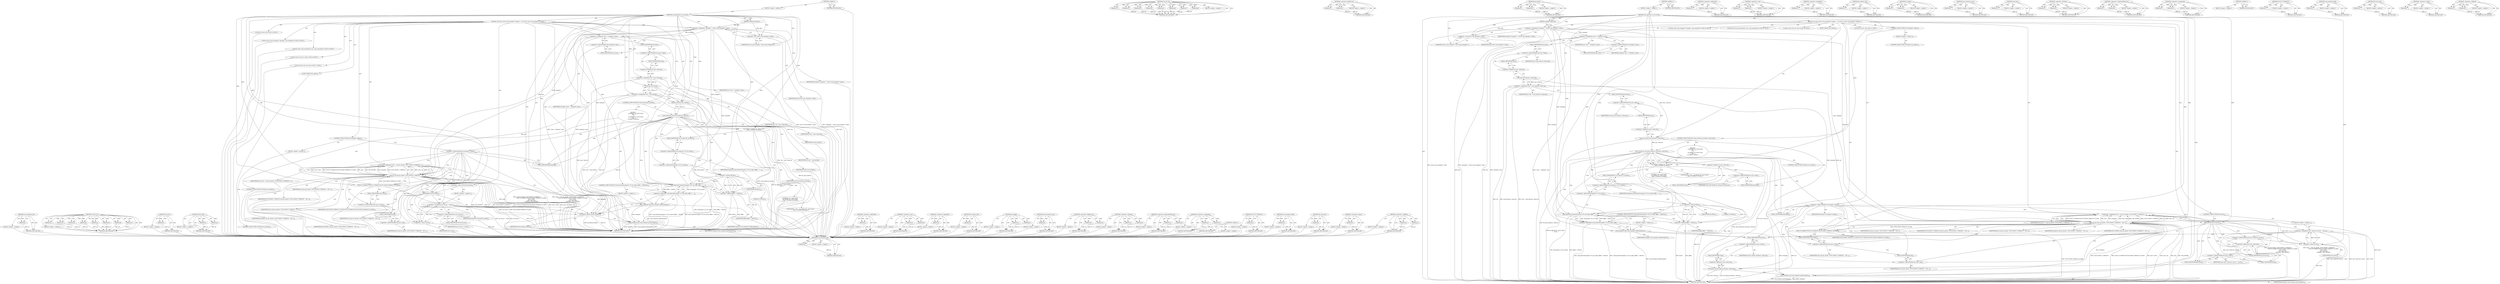 digraph "&lt;operator&gt;.addition" {
vulnerable_224 [label=<(METHOD,sctp_transport_put)>];
vulnerable_225 [label=<(PARAM,p1)>];
vulnerable_226 [label=<(BLOCK,&lt;empty&gt;,&lt;empty&gt;)>];
vulnerable_227 [label=<(METHOD_RETURN,ANY)>];
vulnerable_201 [label=<(METHOD,sctp_do_sm)>];
vulnerable_202 [label=<(PARAM,p1)>];
vulnerable_203 [label=<(PARAM,p2)>];
vulnerable_204 [label=<(PARAM,p3)>];
vulnerable_205 [label=<(PARAM,p4)>];
vulnerable_206 [label=<(PARAM,p5)>];
vulnerable_207 [label=<(PARAM,p6)>];
vulnerable_208 [label=<(PARAM,p7)>];
vulnerable_209 [label=<(PARAM,p8)>];
vulnerable_210 [label=<(BLOCK,&lt;empty&gt;,&lt;empty&gt;)>];
vulnerable_211 [label=<(METHOD_RETURN,ANY)>];
vulnerable_156 [label=<(METHOD,&lt;operator&gt;.fieldAccess)>];
vulnerable_157 [label=<(PARAM,p1)>];
vulnerable_158 [label=<(PARAM,p2)>];
vulnerable_159 [label=<(BLOCK,&lt;empty&gt;,&lt;empty&gt;)>];
vulnerable_160 [label=<(METHOD_RETURN,ANY)>];
vulnerable_178 [label=<(METHOD,mod_timer)>];
vulnerable_179 [label=<(PARAM,p1)>];
vulnerable_180 [label=<(PARAM,p2)>];
vulnerable_181 [label=<(BLOCK,&lt;empty&gt;,&lt;empty&gt;)>];
vulnerable_182 [label=<(METHOD_RETURN,ANY)>];
vulnerable_6 [label=<(METHOD,&lt;global&gt;)<SUB>1</SUB>>];
vulnerable_7 [label=<(BLOCK,&lt;empty&gt;,&lt;empty&gt;)<SUB>1</SUB>>];
vulnerable_8 [label=<(METHOD,sctp_generate_t3_rtx_event)<SUB>1</SUB>>];
vulnerable_9 [label=<(PARAM,unsigned long peer)<SUB>1</SUB>>];
vulnerable_10 [label=<(BLOCK,{
 	int error;
 	struct sctp_transport *transpo...,{
 	int error;
 	struct sctp_transport *transpo...)<SUB>2</SUB>>];
vulnerable_11 [label="<(LOCAL,int error: int)<SUB>3</SUB>>"];
vulnerable_12 [label="<(LOCAL,struct sctp_transport* transport: sctp_transport*)<SUB>4</SUB>>"];
vulnerable_13 [label=<(&lt;operator&gt;.assignment,*transport = (struct sctp_transport *) peer)<SUB>4</SUB>>];
vulnerable_14 [label=<(IDENTIFIER,transport,*transport = (struct sctp_transport *) peer)<SUB>4</SUB>>];
vulnerable_15 [label=<(&lt;operator&gt;.cast,(struct sctp_transport *) peer)<SUB>4</SUB>>];
vulnerable_16 [label=<(UNKNOWN,struct sctp_transport *,struct sctp_transport *)<SUB>4</SUB>>];
vulnerable_17 [label=<(IDENTIFIER,peer,(struct sctp_transport *) peer)<SUB>4</SUB>>];
vulnerable_18 [label="<(LOCAL,struct sctp_association* asoc: sctp_association*)<SUB>5</SUB>>"];
vulnerable_19 [label=<(&lt;operator&gt;.assignment,*asoc = transport-&gt;asoc)<SUB>5</SUB>>];
vulnerable_20 [label=<(IDENTIFIER,asoc,*asoc = transport-&gt;asoc)<SUB>5</SUB>>];
vulnerable_21 [label=<(&lt;operator&gt;.indirectFieldAccess,transport-&gt;asoc)<SUB>5</SUB>>];
vulnerable_22 [label=<(IDENTIFIER,transport,*asoc = transport-&gt;asoc)<SUB>5</SUB>>];
vulnerable_23 [label=<(FIELD_IDENTIFIER,asoc,asoc)<SUB>5</SUB>>];
vulnerable_24 [label="<(LOCAL,struct net* net: net*)<SUB>6</SUB>>"];
vulnerable_25 [label=<(&lt;operator&gt;.assignment,*net = sock_net(asoc-&gt;base.sk))<SUB>6</SUB>>];
vulnerable_26 [label=<(IDENTIFIER,net,*net = sock_net(asoc-&gt;base.sk))<SUB>6</SUB>>];
vulnerable_27 [label=<(sock_net,sock_net(asoc-&gt;base.sk))<SUB>6</SUB>>];
vulnerable_28 [label=<(&lt;operator&gt;.fieldAccess,asoc-&gt;base.sk)<SUB>6</SUB>>];
vulnerable_29 [label=<(&lt;operator&gt;.indirectFieldAccess,asoc-&gt;base)<SUB>6</SUB>>];
vulnerable_30 [label=<(IDENTIFIER,asoc,sock_net(asoc-&gt;base.sk))<SUB>6</SUB>>];
vulnerable_31 [label=<(FIELD_IDENTIFIER,base,base)<SUB>6</SUB>>];
vulnerable_32 [label=<(FIELD_IDENTIFIER,sk,sk)<SUB>6</SUB>>];
vulnerable_33 [label=<(bh_lock_sock,bh_lock_sock(asoc-&gt;base.sk))<SUB>10</SUB>>];
vulnerable_34 [label=<(&lt;operator&gt;.fieldAccess,asoc-&gt;base.sk)<SUB>10</SUB>>];
vulnerable_35 [label=<(&lt;operator&gt;.indirectFieldAccess,asoc-&gt;base)<SUB>10</SUB>>];
vulnerable_36 [label=<(IDENTIFIER,asoc,bh_lock_sock(asoc-&gt;base.sk))<SUB>10</SUB>>];
vulnerable_37 [label=<(FIELD_IDENTIFIER,base,base)<SUB>10</SUB>>];
vulnerable_38 [label=<(FIELD_IDENTIFIER,sk,sk)<SUB>10</SUB>>];
vulnerable_39 [label=<(CONTROL_STRUCTURE,IF,if (sock_owned_by_user(asoc-&gt;base.sk)))<SUB>11</SUB>>];
vulnerable_40 [label=<(sock_owned_by_user,sock_owned_by_user(asoc-&gt;base.sk))<SUB>11</SUB>>];
vulnerable_41 [label=<(&lt;operator&gt;.fieldAccess,asoc-&gt;base.sk)<SUB>11</SUB>>];
vulnerable_42 [label=<(&lt;operator&gt;.indirectFieldAccess,asoc-&gt;base)<SUB>11</SUB>>];
vulnerable_43 [label=<(IDENTIFIER,asoc,sock_owned_by_user(asoc-&gt;base.sk))<SUB>11</SUB>>];
vulnerable_44 [label=<(FIELD_IDENTIFIER,base,base)<SUB>11</SUB>>];
vulnerable_45 [label=<(FIELD_IDENTIFIER,sk,sk)<SUB>11</SUB>>];
vulnerable_46 [label="<(BLOCK,{
 		pr_debug(&quot;%s: sock is busy\n&quot;, __func__);
...,{
 		pr_debug(&quot;%s: sock is busy\n&quot;, __func__);
...)<SUB>11</SUB>>"];
vulnerable_47 [label="<(pr_debug,pr_debug(&quot;%s: sock is busy\n&quot;, __func__))<SUB>12</SUB>>"];
vulnerable_48 [label="<(LITERAL,&quot;%s: sock is busy\n&quot;,pr_debug(&quot;%s: sock is busy\n&quot;, __func__))<SUB>12</SUB>>"];
vulnerable_49 [label="<(IDENTIFIER,__func__,pr_debug(&quot;%s: sock is busy\n&quot;, __func__))<SUB>12</SUB>>"];
vulnerable_50 [label=<(CONTROL_STRUCTURE,IF,if (!mod_timer(&amp;transport-&gt;T3_rtx_timer, jiffies + (HZ/20))))<SUB>15</SUB>>];
vulnerable_51 [label=<(&lt;operator&gt;.logicalNot,!mod_timer(&amp;transport-&gt;T3_rtx_timer, jiffies + ...)<SUB>15</SUB>>];
vulnerable_52 [label=<(mod_timer,mod_timer(&amp;transport-&gt;T3_rtx_timer, jiffies + (...)<SUB>15</SUB>>];
vulnerable_53 [label=<(&lt;operator&gt;.addressOf,&amp;transport-&gt;T3_rtx_timer)<SUB>15</SUB>>];
vulnerable_54 [label=<(&lt;operator&gt;.indirectFieldAccess,transport-&gt;T3_rtx_timer)<SUB>15</SUB>>];
vulnerable_55 [label=<(IDENTIFIER,transport,mod_timer(&amp;transport-&gt;T3_rtx_timer, jiffies + (...)<SUB>15</SUB>>];
vulnerable_56 [label=<(FIELD_IDENTIFIER,T3_rtx_timer,T3_rtx_timer)<SUB>15</SUB>>];
vulnerable_57 [label=<(&lt;operator&gt;.addition,jiffies + (HZ/20))<SUB>15</SUB>>];
vulnerable_58 [label=<(IDENTIFIER,jiffies,jiffies + (HZ/20))<SUB>15</SUB>>];
vulnerable_59 [label=<(&lt;operator&gt;.division,HZ/20)<SUB>15</SUB>>];
vulnerable_60 [label=<(IDENTIFIER,HZ,HZ/20)<SUB>15</SUB>>];
vulnerable_61 [label=<(LITERAL,20,HZ/20)<SUB>15</SUB>>];
vulnerable_62 [label=<(BLOCK,&lt;empty&gt;,&lt;empty&gt;)<SUB>16</SUB>>];
vulnerable_63 [label=<(sctp_transport_hold,sctp_transport_hold(transport))<SUB>16</SUB>>];
vulnerable_64 [label=<(IDENTIFIER,transport,sctp_transport_hold(transport))<SUB>16</SUB>>];
vulnerable_65 [label=<(CONTROL_STRUCTURE,GOTO,goto out_unlock;)<SUB>17</SUB>>];
vulnerable_66 [label=<(CONTROL_STRUCTURE,IF,if (transport-&gt;dead))<SUB>23</SUB>>];
vulnerable_67 [label=<(&lt;operator&gt;.indirectFieldAccess,transport-&gt;dead)<SUB>23</SUB>>];
vulnerable_68 [label=<(IDENTIFIER,transport,if (transport-&gt;dead))<SUB>23</SUB>>];
vulnerable_69 [label=<(FIELD_IDENTIFIER,dead,dead)<SUB>23</SUB>>];
vulnerable_70 [label=<(BLOCK,&lt;empty&gt;,&lt;empty&gt;)<SUB>24</SUB>>];
vulnerable_71 [label=<(CONTROL_STRUCTURE,GOTO,goto out_unlock;)<SUB>24</SUB>>];
vulnerable_72 [label=<(&lt;operator&gt;.assignment,error = sctp_do_sm(net, SCTP_EVENT_T_TIMEOUT,
	...)<SUB>27</SUB>>];
vulnerable_73 [label=<(IDENTIFIER,error,error = sctp_do_sm(net, SCTP_EVENT_T_TIMEOUT,
	...)<SUB>27</SUB>>];
vulnerable_74 [label=<(sctp_do_sm,sctp_do_sm(net, SCTP_EVENT_T_TIMEOUT,
			   SCT...)<SUB>27</SUB>>];
vulnerable_75 [label=<(IDENTIFIER,net,sctp_do_sm(net, SCTP_EVENT_T_TIMEOUT,
			   SCT...)<SUB>27</SUB>>];
vulnerable_76 [label=<(IDENTIFIER,SCTP_EVENT_T_TIMEOUT,sctp_do_sm(net, SCTP_EVENT_T_TIMEOUT,
			   SCT...)<SUB>27</SUB>>];
vulnerable_77 [label=<(SCTP_ST_TIMEOUT,SCTP_ST_TIMEOUT(SCTP_EVENT_TIMEOUT_T3_RTX))<SUB>28</SUB>>];
vulnerable_78 [label=<(IDENTIFIER,SCTP_EVENT_TIMEOUT_T3_RTX,SCTP_ST_TIMEOUT(SCTP_EVENT_TIMEOUT_T3_RTX))<SUB>28</SUB>>];
vulnerable_79 [label=<(&lt;operator&gt;.indirectFieldAccess,asoc-&gt;state)<SUB>29</SUB>>];
vulnerable_80 [label=<(IDENTIFIER,asoc,sctp_do_sm(net, SCTP_EVENT_T_TIMEOUT,
			   SCT...)<SUB>29</SUB>>];
vulnerable_81 [label=<(FIELD_IDENTIFIER,state,state)<SUB>29</SUB>>];
vulnerable_82 [label=<(&lt;operator&gt;.indirectFieldAccess,asoc-&gt;ep)<SUB>30</SUB>>];
vulnerable_83 [label=<(IDENTIFIER,asoc,sctp_do_sm(net, SCTP_EVENT_T_TIMEOUT,
			   SCT...)<SUB>30</SUB>>];
vulnerable_84 [label=<(FIELD_IDENTIFIER,ep,ep)<SUB>30</SUB>>];
vulnerable_85 [label=<(IDENTIFIER,asoc,sctp_do_sm(net, SCTP_EVENT_T_TIMEOUT,
			   SCT...)<SUB>30</SUB>>];
vulnerable_86 [label=<(IDENTIFIER,transport,sctp_do_sm(net, SCTP_EVENT_T_TIMEOUT,
			   SCT...)<SUB>31</SUB>>];
vulnerable_87 [label=<(IDENTIFIER,GFP_ATOMIC,sctp_do_sm(net, SCTP_EVENT_T_TIMEOUT,
			   SCT...)<SUB>31</SUB>>];
vulnerable_88 [label=<(CONTROL_STRUCTURE,IF,if (error))<SUB>33</SUB>>];
vulnerable_89 [label=<(IDENTIFIER,error,if (error))<SUB>33</SUB>>];
vulnerable_90 [label=<(BLOCK,&lt;empty&gt;,&lt;empty&gt;)<SUB>34</SUB>>];
vulnerable_91 [label=<(&lt;operator&gt;.assignment,asoc-&gt;base.sk-&gt;sk_err = -error)<SUB>34</SUB>>];
vulnerable_92 [label=<(&lt;operator&gt;.indirectFieldAccess,asoc-&gt;base.sk-&gt;sk_err)<SUB>34</SUB>>];
vulnerable_93 [label=<(&lt;operator&gt;.fieldAccess,asoc-&gt;base.sk)<SUB>34</SUB>>];
vulnerable_94 [label=<(&lt;operator&gt;.indirectFieldAccess,asoc-&gt;base)<SUB>34</SUB>>];
vulnerable_95 [label=<(IDENTIFIER,asoc,asoc-&gt;base.sk-&gt;sk_err = -error)<SUB>34</SUB>>];
vulnerable_96 [label=<(FIELD_IDENTIFIER,base,base)<SUB>34</SUB>>];
vulnerable_97 [label=<(FIELD_IDENTIFIER,sk,sk)<SUB>34</SUB>>];
vulnerable_98 [label=<(FIELD_IDENTIFIER,sk_err,sk_err)<SUB>34</SUB>>];
vulnerable_99 [label=<(&lt;operator&gt;.minus,-error)<SUB>34</SUB>>];
vulnerable_100 [label=<(IDENTIFIER,error,-error)<SUB>34</SUB>>];
vulnerable_101 [label=<(JUMP_TARGET,out_unlock)<SUB>36</SUB>>];
vulnerable_102 [label=<(bh_unlock_sock,bh_unlock_sock(asoc-&gt;base.sk))<SUB>37</SUB>>];
vulnerable_103 [label=<(&lt;operator&gt;.fieldAccess,asoc-&gt;base.sk)<SUB>37</SUB>>];
vulnerable_104 [label=<(&lt;operator&gt;.indirectFieldAccess,asoc-&gt;base)<SUB>37</SUB>>];
vulnerable_105 [label=<(IDENTIFIER,asoc,bh_unlock_sock(asoc-&gt;base.sk))<SUB>37</SUB>>];
vulnerable_106 [label=<(FIELD_IDENTIFIER,base,base)<SUB>37</SUB>>];
vulnerable_107 [label=<(FIELD_IDENTIFIER,sk,sk)<SUB>37</SUB>>];
vulnerable_108 [label=<(sctp_transport_put,sctp_transport_put(transport))<SUB>38</SUB>>];
vulnerable_109 [label=<(IDENTIFIER,transport,sctp_transport_put(transport))<SUB>38</SUB>>];
vulnerable_110 [label=<(METHOD_RETURN,void)<SUB>1</SUB>>];
vulnerable_112 [label=<(METHOD_RETURN,ANY)<SUB>1</SUB>>];
vulnerable_183 [label=<(METHOD,&lt;operator&gt;.addressOf)>];
vulnerable_184 [label=<(PARAM,p1)>];
vulnerable_185 [label=<(BLOCK,&lt;empty&gt;,&lt;empty&gt;)>];
vulnerable_186 [label=<(METHOD_RETURN,ANY)>];
vulnerable_142 [label=<(METHOD,&lt;operator&gt;.cast)>];
vulnerable_143 [label=<(PARAM,p1)>];
vulnerable_144 [label=<(PARAM,p2)>];
vulnerable_145 [label=<(BLOCK,&lt;empty&gt;,&lt;empty&gt;)>];
vulnerable_146 [label=<(METHOD_RETURN,ANY)>];
vulnerable_174 [label=<(METHOD,&lt;operator&gt;.logicalNot)>];
vulnerable_175 [label=<(PARAM,p1)>];
vulnerable_176 [label=<(BLOCK,&lt;empty&gt;,&lt;empty&gt;)>];
vulnerable_177 [label=<(METHOD_RETURN,ANY)>];
vulnerable_220 [label=<(METHOD,bh_unlock_sock)>];
vulnerable_221 [label=<(PARAM,p1)>];
vulnerable_222 [label=<(BLOCK,&lt;empty&gt;,&lt;empty&gt;)>];
vulnerable_223 [label=<(METHOD_RETURN,ANY)>];
vulnerable_169 [label=<(METHOD,pr_debug)>];
vulnerable_170 [label=<(PARAM,p1)>];
vulnerable_171 [label=<(PARAM,p2)>];
vulnerable_172 [label=<(BLOCK,&lt;empty&gt;,&lt;empty&gt;)>];
vulnerable_173 [label=<(METHOD_RETURN,ANY)>];
vulnerable_165 [label=<(METHOD,sock_owned_by_user)>];
vulnerable_166 [label=<(PARAM,p1)>];
vulnerable_167 [label=<(BLOCK,&lt;empty&gt;,&lt;empty&gt;)>];
vulnerable_168 [label=<(METHOD_RETURN,ANY)>];
vulnerable_152 [label=<(METHOD,sock_net)>];
vulnerable_153 [label=<(PARAM,p1)>];
vulnerable_154 [label=<(BLOCK,&lt;empty&gt;,&lt;empty&gt;)>];
vulnerable_155 [label=<(METHOD_RETURN,ANY)>];
vulnerable_192 [label=<(METHOD,&lt;operator&gt;.division)>];
vulnerable_193 [label=<(PARAM,p1)>];
vulnerable_194 [label=<(PARAM,p2)>];
vulnerable_195 [label=<(BLOCK,&lt;empty&gt;,&lt;empty&gt;)>];
vulnerable_196 [label=<(METHOD_RETURN,ANY)>];
vulnerable_147 [label=<(METHOD,&lt;operator&gt;.indirectFieldAccess)>];
vulnerable_148 [label=<(PARAM,p1)>];
vulnerable_149 [label=<(PARAM,p2)>];
vulnerable_150 [label=<(BLOCK,&lt;empty&gt;,&lt;empty&gt;)>];
vulnerable_151 [label=<(METHOD_RETURN,ANY)>];
vulnerable_137 [label=<(METHOD,&lt;operator&gt;.assignment)>];
vulnerable_138 [label=<(PARAM,p1)>];
vulnerable_139 [label=<(PARAM,p2)>];
vulnerable_140 [label=<(BLOCK,&lt;empty&gt;,&lt;empty&gt;)>];
vulnerable_141 [label=<(METHOD_RETURN,ANY)>];
vulnerable_131 [label=<(METHOD,&lt;global&gt;)<SUB>1</SUB>>];
vulnerable_132 [label=<(BLOCK,&lt;empty&gt;,&lt;empty&gt;)>];
vulnerable_133 [label=<(METHOD_RETURN,ANY)>];
vulnerable_212 [label=<(METHOD,SCTP_ST_TIMEOUT)>];
vulnerable_213 [label=<(PARAM,p1)>];
vulnerable_214 [label=<(BLOCK,&lt;empty&gt;,&lt;empty&gt;)>];
vulnerable_215 [label=<(METHOD_RETURN,ANY)>];
vulnerable_197 [label=<(METHOD,sctp_transport_hold)>];
vulnerable_198 [label=<(PARAM,p1)>];
vulnerable_199 [label=<(BLOCK,&lt;empty&gt;,&lt;empty&gt;)>];
vulnerable_200 [label=<(METHOD_RETURN,ANY)>];
vulnerable_161 [label=<(METHOD,bh_lock_sock)>];
vulnerable_162 [label=<(PARAM,p1)>];
vulnerable_163 [label=<(BLOCK,&lt;empty&gt;,&lt;empty&gt;)>];
vulnerable_164 [label=<(METHOD_RETURN,ANY)>];
vulnerable_216 [label=<(METHOD,&lt;operator&gt;.minus)>];
vulnerable_217 [label=<(PARAM,p1)>];
vulnerable_218 [label=<(BLOCK,&lt;empty&gt;,&lt;empty&gt;)>];
vulnerable_219 [label=<(METHOD_RETURN,ANY)>];
vulnerable_187 [label=<(METHOD,&lt;operator&gt;.addition)>];
vulnerable_188 [label=<(PARAM,p1)>];
vulnerable_189 [label=<(PARAM,p2)>];
vulnerable_190 [label=<(BLOCK,&lt;empty&gt;,&lt;empty&gt;)>];
vulnerable_191 [label=<(METHOD_RETURN,ANY)>];
fixed_214 [label=<(METHOD,sctp_transport_put)>];
fixed_215 [label=<(PARAM,p1)>];
fixed_216 [label=<(BLOCK,&lt;empty&gt;,&lt;empty&gt;)>];
fixed_217 [label=<(METHOD_RETURN,ANY)>];
fixed_191 [label=<(METHOD,sctp_do_sm)>];
fixed_192 [label=<(PARAM,p1)>];
fixed_193 [label=<(PARAM,p2)>];
fixed_194 [label=<(PARAM,p3)>];
fixed_195 [label=<(PARAM,p4)>];
fixed_196 [label=<(PARAM,p5)>];
fixed_197 [label=<(PARAM,p6)>];
fixed_198 [label=<(PARAM,p7)>];
fixed_199 [label=<(PARAM,p8)>];
fixed_200 [label=<(BLOCK,&lt;empty&gt;,&lt;empty&gt;)>];
fixed_201 [label=<(METHOD_RETURN,ANY)>];
fixed_147 [label=<(METHOD,sock_net)>];
fixed_148 [label=<(PARAM,p1)>];
fixed_149 [label=<(BLOCK,&lt;empty&gt;,&lt;empty&gt;)>];
fixed_150 [label=<(METHOD_RETURN,ANY)>];
fixed_168 [label=<(METHOD,mod_timer)>];
fixed_169 [label=<(PARAM,p1)>];
fixed_170 [label=<(PARAM,p2)>];
fixed_171 [label=<(BLOCK,&lt;empty&gt;,&lt;empty&gt;)>];
fixed_172 [label=<(METHOD_RETURN,ANY)>];
fixed_6 [label=<(METHOD,&lt;global&gt;)<SUB>1</SUB>>];
fixed_7 [label=<(BLOCK,&lt;empty&gt;,&lt;empty&gt;)<SUB>1</SUB>>];
fixed_8 [label=<(METHOD,sctp_generate_t3_rtx_event)<SUB>1</SUB>>];
fixed_9 [label=<(PARAM,unsigned long peer)<SUB>1</SUB>>];
fixed_10 [label=<(BLOCK,{
 	int error;
 	struct sctp_transport *transpo...,{
 	int error;
 	struct sctp_transport *transpo...)<SUB>2</SUB>>];
fixed_11 [label="<(LOCAL,int error: int)<SUB>3</SUB>>"];
fixed_12 [label="<(LOCAL,struct sctp_transport* transport: sctp_transport*)<SUB>4</SUB>>"];
fixed_13 [label=<(&lt;operator&gt;.assignment,*transport = (struct sctp_transport *) peer)<SUB>4</SUB>>];
fixed_14 [label=<(IDENTIFIER,transport,*transport = (struct sctp_transport *) peer)<SUB>4</SUB>>];
fixed_15 [label=<(&lt;operator&gt;.cast,(struct sctp_transport *) peer)<SUB>4</SUB>>];
fixed_16 [label=<(UNKNOWN,struct sctp_transport *,struct sctp_transport *)<SUB>4</SUB>>];
fixed_17 [label=<(IDENTIFIER,peer,(struct sctp_transport *) peer)<SUB>4</SUB>>];
fixed_18 [label="<(LOCAL,struct sctp_association* asoc: sctp_association*)<SUB>5</SUB>>"];
fixed_19 [label=<(&lt;operator&gt;.assignment,*asoc = transport-&gt;asoc)<SUB>5</SUB>>];
fixed_20 [label=<(IDENTIFIER,asoc,*asoc = transport-&gt;asoc)<SUB>5</SUB>>];
fixed_21 [label=<(&lt;operator&gt;.indirectFieldAccess,transport-&gt;asoc)<SUB>5</SUB>>];
fixed_22 [label=<(IDENTIFIER,transport,*asoc = transport-&gt;asoc)<SUB>5</SUB>>];
fixed_23 [label=<(FIELD_IDENTIFIER,asoc,asoc)<SUB>5</SUB>>];
fixed_24 [label="<(LOCAL,struct sock* sk: sock*)<SUB>6</SUB>>"];
fixed_25 [label=<(&lt;operator&gt;.assignment,*sk = asoc-&gt;base.sk)<SUB>6</SUB>>];
fixed_26 [label=<(IDENTIFIER,sk,*sk = asoc-&gt;base.sk)<SUB>6</SUB>>];
fixed_27 [label=<(&lt;operator&gt;.fieldAccess,asoc-&gt;base.sk)<SUB>6</SUB>>];
fixed_28 [label=<(&lt;operator&gt;.indirectFieldAccess,asoc-&gt;base)<SUB>6</SUB>>];
fixed_29 [label=<(IDENTIFIER,asoc,*sk = asoc-&gt;base.sk)<SUB>6</SUB>>];
fixed_30 [label=<(FIELD_IDENTIFIER,base,base)<SUB>6</SUB>>];
fixed_31 [label=<(FIELD_IDENTIFIER,sk,sk)<SUB>6</SUB>>];
fixed_32 [label="<(LOCAL,struct net* net: net*)<SUB>7</SUB>>"];
fixed_33 [label=<(&lt;operator&gt;.assignment,*net = sock_net(sk))<SUB>7</SUB>>];
fixed_34 [label=<(IDENTIFIER,net,*net = sock_net(sk))<SUB>7</SUB>>];
fixed_35 [label=<(sock_net,sock_net(sk))<SUB>7</SUB>>];
fixed_36 [label=<(IDENTIFIER,sk,sock_net(sk))<SUB>7</SUB>>];
fixed_37 [label=<(bh_lock_sock,bh_lock_sock(sk))<SUB>11</SUB>>];
fixed_38 [label=<(IDENTIFIER,sk,bh_lock_sock(sk))<SUB>11</SUB>>];
fixed_39 [label=<(CONTROL_STRUCTURE,IF,if (sock_owned_by_user(sk)))<SUB>12</SUB>>];
fixed_40 [label=<(sock_owned_by_user,sock_owned_by_user(sk))<SUB>12</SUB>>];
fixed_41 [label=<(IDENTIFIER,sk,sock_owned_by_user(sk))<SUB>12</SUB>>];
fixed_42 [label="<(BLOCK,{
 		pr_debug(&quot;%s: sock is busy\n&quot;, __func__);
...,{
 		pr_debug(&quot;%s: sock is busy\n&quot;, __func__);
...)<SUB>12</SUB>>"];
fixed_43 [label="<(pr_debug,pr_debug(&quot;%s: sock is busy\n&quot;, __func__))<SUB>13</SUB>>"];
fixed_44 [label="<(LITERAL,&quot;%s: sock is busy\n&quot;,pr_debug(&quot;%s: sock is busy\n&quot;, __func__))<SUB>13</SUB>>"];
fixed_45 [label="<(IDENTIFIER,__func__,pr_debug(&quot;%s: sock is busy\n&quot;, __func__))<SUB>13</SUB>>"];
fixed_46 [label=<(CONTROL_STRUCTURE,IF,if (!mod_timer(&amp;transport-&gt;T3_rtx_timer, jiffies + (HZ/20))))<SUB>16</SUB>>];
fixed_47 [label=<(&lt;operator&gt;.logicalNot,!mod_timer(&amp;transport-&gt;T3_rtx_timer, jiffies + ...)<SUB>16</SUB>>];
fixed_48 [label=<(mod_timer,mod_timer(&amp;transport-&gt;T3_rtx_timer, jiffies + (...)<SUB>16</SUB>>];
fixed_49 [label=<(&lt;operator&gt;.addressOf,&amp;transport-&gt;T3_rtx_timer)<SUB>16</SUB>>];
fixed_50 [label=<(&lt;operator&gt;.indirectFieldAccess,transport-&gt;T3_rtx_timer)<SUB>16</SUB>>];
fixed_51 [label=<(IDENTIFIER,transport,mod_timer(&amp;transport-&gt;T3_rtx_timer, jiffies + (...)<SUB>16</SUB>>];
fixed_52 [label=<(FIELD_IDENTIFIER,T3_rtx_timer,T3_rtx_timer)<SUB>16</SUB>>];
fixed_53 [label=<(&lt;operator&gt;.addition,jiffies + (HZ/20))<SUB>16</SUB>>];
fixed_54 [label=<(IDENTIFIER,jiffies,jiffies + (HZ/20))<SUB>16</SUB>>];
fixed_55 [label=<(&lt;operator&gt;.division,HZ/20)<SUB>16</SUB>>];
fixed_56 [label=<(IDENTIFIER,HZ,HZ/20)<SUB>16</SUB>>];
fixed_57 [label=<(LITERAL,20,HZ/20)<SUB>16</SUB>>];
fixed_58 [label=<(BLOCK,&lt;empty&gt;,&lt;empty&gt;)<SUB>17</SUB>>];
fixed_59 [label=<(sctp_transport_hold,sctp_transport_hold(transport))<SUB>17</SUB>>];
fixed_60 [label=<(IDENTIFIER,transport,sctp_transport_hold(transport))<SUB>17</SUB>>];
fixed_61 [label=<(CONTROL_STRUCTURE,GOTO,goto out_unlock;)<SUB>18</SUB>>];
fixed_62 [label=<(CONTROL_STRUCTURE,IF,if (transport-&gt;dead))<SUB>24</SUB>>];
fixed_63 [label=<(&lt;operator&gt;.indirectFieldAccess,transport-&gt;dead)<SUB>24</SUB>>];
fixed_64 [label=<(IDENTIFIER,transport,if (transport-&gt;dead))<SUB>24</SUB>>];
fixed_65 [label=<(FIELD_IDENTIFIER,dead,dead)<SUB>24</SUB>>];
fixed_66 [label=<(BLOCK,&lt;empty&gt;,&lt;empty&gt;)<SUB>25</SUB>>];
fixed_67 [label=<(CONTROL_STRUCTURE,GOTO,goto out_unlock;)<SUB>25</SUB>>];
fixed_68 [label=<(&lt;operator&gt;.assignment,error = sctp_do_sm(net, SCTP_EVENT_T_TIMEOUT,
	...)<SUB>28</SUB>>];
fixed_69 [label=<(IDENTIFIER,error,error = sctp_do_sm(net, SCTP_EVENT_T_TIMEOUT,
	...)<SUB>28</SUB>>];
fixed_70 [label=<(sctp_do_sm,sctp_do_sm(net, SCTP_EVENT_T_TIMEOUT,
			   SCT...)<SUB>28</SUB>>];
fixed_71 [label=<(IDENTIFIER,net,sctp_do_sm(net, SCTP_EVENT_T_TIMEOUT,
			   SCT...)<SUB>28</SUB>>];
fixed_72 [label=<(IDENTIFIER,SCTP_EVENT_T_TIMEOUT,sctp_do_sm(net, SCTP_EVENT_T_TIMEOUT,
			   SCT...)<SUB>28</SUB>>];
fixed_73 [label=<(SCTP_ST_TIMEOUT,SCTP_ST_TIMEOUT(SCTP_EVENT_TIMEOUT_T3_RTX))<SUB>29</SUB>>];
fixed_74 [label=<(IDENTIFIER,SCTP_EVENT_TIMEOUT_T3_RTX,SCTP_ST_TIMEOUT(SCTP_EVENT_TIMEOUT_T3_RTX))<SUB>29</SUB>>];
fixed_75 [label=<(&lt;operator&gt;.indirectFieldAccess,asoc-&gt;state)<SUB>30</SUB>>];
fixed_76 [label=<(IDENTIFIER,asoc,sctp_do_sm(net, SCTP_EVENT_T_TIMEOUT,
			   SCT...)<SUB>30</SUB>>];
fixed_77 [label=<(FIELD_IDENTIFIER,state,state)<SUB>30</SUB>>];
fixed_78 [label=<(&lt;operator&gt;.indirectFieldAccess,asoc-&gt;ep)<SUB>31</SUB>>];
fixed_79 [label=<(IDENTIFIER,asoc,sctp_do_sm(net, SCTP_EVENT_T_TIMEOUT,
			   SCT...)<SUB>31</SUB>>];
fixed_80 [label=<(FIELD_IDENTIFIER,ep,ep)<SUB>31</SUB>>];
fixed_81 [label=<(IDENTIFIER,asoc,sctp_do_sm(net, SCTP_EVENT_T_TIMEOUT,
			   SCT...)<SUB>31</SUB>>];
fixed_82 [label=<(IDENTIFIER,transport,sctp_do_sm(net, SCTP_EVENT_T_TIMEOUT,
			   SCT...)<SUB>32</SUB>>];
fixed_83 [label=<(IDENTIFIER,GFP_ATOMIC,sctp_do_sm(net, SCTP_EVENT_T_TIMEOUT,
			   SCT...)<SUB>32</SUB>>];
fixed_84 [label=<(CONTROL_STRUCTURE,IF,if (error))<SUB>34</SUB>>];
fixed_85 [label=<(IDENTIFIER,error,if (error))<SUB>34</SUB>>];
fixed_86 [label=<(BLOCK,&lt;empty&gt;,&lt;empty&gt;)<SUB>35</SUB>>];
fixed_87 [label=<(&lt;operator&gt;.assignment,sk-&gt;sk_err = -error)<SUB>35</SUB>>];
fixed_88 [label=<(&lt;operator&gt;.indirectFieldAccess,sk-&gt;sk_err)<SUB>35</SUB>>];
fixed_89 [label=<(IDENTIFIER,sk,sk-&gt;sk_err = -error)<SUB>35</SUB>>];
fixed_90 [label=<(FIELD_IDENTIFIER,sk_err,sk_err)<SUB>35</SUB>>];
fixed_91 [label=<(&lt;operator&gt;.minus,-error)<SUB>35</SUB>>];
fixed_92 [label=<(IDENTIFIER,error,-error)<SUB>35</SUB>>];
fixed_93 [label=<(JUMP_TARGET,out_unlock)<SUB>37</SUB>>];
fixed_94 [label=<(bh_unlock_sock,bh_unlock_sock(sk))<SUB>38</SUB>>];
fixed_95 [label=<(IDENTIFIER,sk,bh_unlock_sock(sk))<SUB>38</SUB>>];
fixed_96 [label=<(sctp_transport_put,sctp_transport_put(transport))<SUB>39</SUB>>];
fixed_97 [label=<(IDENTIFIER,transport,sctp_transport_put(transport))<SUB>39</SUB>>];
fixed_98 [label=<(METHOD_RETURN,void)<SUB>1</SUB>>];
fixed_100 [label=<(METHOD_RETURN,ANY)<SUB>1</SUB>>];
fixed_173 [label=<(METHOD,&lt;operator&gt;.addressOf)>];
fixed_174 [label=<(PARAM,p1)>];
fixed_175 [label=<(BLOCK,&lt;empty&gt;,&lt;empty&gt;)>];
fixed_176 [label=<(METHOD_RETURN,ANY)>];
fixed_132 [label=<(METHOD,&lt;operator&gt;.cast)>];
fixed_133 [label=<(PARAM,p1)>];
fixed_134 [label=<(PARAM,p2)>];
fixed_135 [label=<(BLOCK,&lt;empty&gt;,&lt;empty&gt;)>];
fixed_136 [label=<(METHOD_RETURN,ANY)>];
fixed_164 [label=<(METHOD,&lt;operator&gt;.logicalNot)>];
fixed_165 [label=<(PARAM,p1)>];
fixed_166 [label=<(BLOCK,&lt;empty&gt;,&lt;empty&gt;)>];
fixed_167 [label=<(METHOD_RETURN,ANY)>];
fixed_210 [label=<(METHOD,bh_unlock_sock)>];
fixed_211 [label=<(PARAM,p1)>];
fixed_212 [label=<(BLOCK,&lt;empty&gt;,&lt;empty&gt;)>];
fixed_213 [label=<(METHOD_RETURN,ANY)>];
fixed_159 [label=<(METHOD,pr_debug)>];
fixed_160 [label=<(PARAM,p1)>];
fixed_161 [label=<(PARAM,p2)>];
fixed_162 [label=<(BLOCK,&lt;empty&gt;,&lt;empty&gt;)>];
fixed_163 [label=<(METHOD_RETURN,ANY)>];
fixed_155 [label=<(METHOD,sock_owned_by_user)>];
fixed_156 [label=<(PARAM,p1)>];
fixed_157 [label=<(BLOCK,&lt;empty&gt;,&lt;empty&gt;)>];
fixed_158 [label=<(METHOD_RETURN,ANY)>];
fixed_142 [label=<(METHOD,&lt;operator&gt;.fieldAccess)>];
fixed_143 [label=<(PARAM,p1)>];
fixed_144 [label=<(PARAM,p2)>];
fixed_145 [label=<(BLOCK,&lt;empty&gt;,&lt;empty&gt;)>];
fixed_146 [label=<(METHOD_RETURN,ANY)>];
fixed_182 [label=<(METHOD,&lt;operator&gt;.division)>];
fixed_183 [label=<(PARAM,p1)>];
fixed_184 [label=<(PARAM,p2)>];
fixed_185 [label=<(BLOCK,&lt;empty&gt;,&lt;empty&gt;)>];
fixed_186 [label=<(METHOD_RETURN,ANY)>];
fixed_137 [label=<(METHOD,&lt;operator&gt;.indirectFieldAccess)>];
fixed_138 [label=<(PARAM,p1)>];
fixed_139 [label=<(PARAM,p2)>];
fixed_140 [label=<(BLOCK,&lt;empty&gt;,&lt;empty&gt;)>];
fixed_141 [label=<(METHOD_RETURN,ANY)>];
fixed_127 [label=<(METHOD,&lt;operator&gt;.assignment)>];
fixed_128 [label=<(PARAM,p1)>];
fixed_129 [label=<(PARAM,p2)>];
fixed_130 [label=<(BLOCK,&lt;empty&gt;,&lt;empty&gt;)>];
fixed_131 [label=<(METHOD_RETURN,ANY)>];
fixed_121 [label=<(METHOD,&lt;global&gt;)<SUB>1</SUB>>];
fixed_122 [label=<(BLOCK,&lt;empty&gt;,&lt;empty&gt;)>];
fixed_123 [label=<(METHOD_RETURN,ANY)>];
fixed_202 [label=<(METHOD,SCTP_ST_TIMEOUT)>];
fixed_203 [label=<(PARAM,p1)>];
fixed_204 [label=<(BLOCK,&lt;empty&gt;,&lt;empty&gt;)>];
fixed_205 [label=<(METHOD_RETURN,ANY)>];
fixed_187 [label=<(METHOD,sctp_transport_hold)>];
fixed_188 [label=<(PARAM,p1)>];
fixed_189 [label=<(BLOCK,&lt;empty&gt;,&lt;empty&gt;)>];
fixed_190 [label=<(METHOD_RETURN,ANY)>];
fixed_151 [label=<(METHOD,bh_lock_sock)>];
fixed_152 [label=<(PARAM,p1)>];
fixed_153 [label=<(BLOCK,&lt;empty&gt;,&lt;empty&gt;)>];
fixed_154 [label=<(METHOD_RETURN,ANY)>];
fixed_206 [label=<(METHOD,&lt;operator&gt;.minus)>];
fixed_207 [label=<(PARAM,p1)>];
fixed_208 [label=<(BLOCK,&lt;empty&gt;,&lt;empty&gt;)>];
fixed_209 [label=<(METHOD_RETURN,ANY)>];
fixed_177 [label=<(METHOD,&lt;operator&gt;.addition)>];
fixed_178 [label=<(PARAM,p1)>];
fixed_179 [label=<(PARAM,p2)>];
fixed_180 [label=<(BLOCK,&lt;empty&gt;,&lt;empty&gt;)>];
fixed_181 [label=<(METHOD_RETURN,ANY)>];
vulnerable_224 -> vulnerable_225  [key=0, label="AST: "];
vulnerable_224 -> vulnerable_225  [key=1, label="DDG: "];
vulnerable_224 -> vulnerable_226  [key=0, label="AST: "];
vulnerable_224 -> vulnerable_227  [key=0, label="AST: "];
vulnerable_224 -> vulnerable_227  [key=1, label="CFG: "];
vulnerable_225 -> vulnerable_227  [key=0, label="DDG: p1"];
vulnerable_201 -> vulnerable_202  [key=0, label="AST: "];
vulnerable_201 -> vulnerable_202  [key=1, label="DDG: "];
vulnerable_201 -> vulnerable_210  [key=0, label="AST: "];
vulnerable_201 -> vulnerable_203  [key=0, label="AST: "];
vulnerable_201 -> vulnerable_203  [key=1, label="DDG: "];
vulnerable_201 -> vulnerable_211  [key=0, label="AST: "];
vulnerable_201 -> vulnerable_211  [key=1, label="CFG: "];
vulnerable_201 -> vulnerable_204  [key=0, label="AST: "];
vulnerable_201 -> vulnerable_204  [key=1, label="DDG: "];
vulnerable_201 -> vulnerable_205  [key=0, label="AST: "];
vulnerable_201 -> vulnerable_205  [key=1, label="DDG: "];
vulnerable_201 -> vulnerable_206  [key=0, label="AST: "];
vulnerable_201 -> vulnerable_206  [key=1, label="DDG: "];
vulnerable_201 -> vulnerable_207  [key=0, label="AST: "];
vulnerable_201 -> vulnerable_207  [key=1, label="DDG: "];
vulnerable_201 -> vulnerable_208  [key=0, label="AST: "];
vulnerable_201 -> vulnerable_208  [key=1, label="DDG: "];
vulnerable_201 -> vulnerable_209  [key=0, label="AST: "];
vulnerable_201 -> vulnerable_209  [key=1, label="DDG: "];
vulnerable_202 -> vulnerable_211  [key=0, label="DDG: p1"];
vulnerable_203 -> vulnerable_211  [key=0, label="DDG: p2"];
vulnerable_204 -> vulnerable_211  [key=0, label="DDG: p3"];
vulnerable_205 -> vulnerable_211  [key=0, label="DDG: p4"];
vulnerable_206 -> vulnerable_211  [key=0, label="DDG: p5"];
vulnerable_207 -> vulnerable_211  [key=0, label="DDG: p6"];
vulnerable_208 -> vulnerable_211  [key=0, label="DDG: p7"];
vulnerable_209 -> vulnerable_211  [key=0, label="DDG: p8"];
vulnerable_156 -> vulnerable_157  [key=0, label="AST: "];
vulnerable_156 -> vulnerable_157  [key=1, label="DDG: "];
vulnerable_156 -> vulnerable_159  [key=0, label="AST: "];
vulnerable_156 -> vulnerable_158  [key=0, label="AST: "];
vulnerable_156 -> vulnerable_158  [key=1, label="DDG: "];
vulnerable_156 -> vulnerable_160  [key=0, label="AST: "];
vulnerable_156 -> vulnerable_160  [key=1, label="CFG: "];
vulnerable_157 -> vulnerable_160  [key=0, label="DDG: p1"];
vulnerable_158 -> vulnerable_160  [key=0, label="DDG: p2"];
vulnerable_178 -> vulnerable_179  [key=0, label="AST: "];
vulnerable_178 -> vulnerable_179  [key=1, label="DDG: "];
vulnerable_178 -> vulnerable_181  [key=0, label="AST: "];
vulnerable_178 -> vulnerable_180  [key=0, label="AST: "];
vulnerable_178 -> vulnerable_180  [key=1, label="DDG: "];
vulnerable_178 -> vulnerable_182  [key=0, label="AST: "];
vulnerable_178 -> vulnerable_182  [key=1, label="CFG: "];
vulnerable_179 -> vulnerable_182  [key=0, label="DDG: p1"];
vulnerable_180 -> vulnerable_182  [key=0, label="DDG: p2"];
vulnerable_6 -> vulnerable_7  [key=0, label="AST: "];
vulnerable_6 -> vulnerable_112  [key=0, label="AST: "];
vulnerable_6 -> vulnerable_112  [key=1, label="CFG: "];
vulnerable_7 -> vulnerable_8  [key=0, label="AST: "];
vulnerable_8 -> vulnerable_9  [key=0, label="AST: "];
vulnerable_8 -> vulnerable_9  [key=1, label="DDG: "];
vulnerable_8 -> vulnerable_10  [key=0, label="AST: "];
vulnerable_8 -> vulnerable_110  [key=0, label="AST: "];
vulnerable_8 -> vulnerable_16  [key=0, label="CFG: "];
vulnerable_8 -> vulnerable_13  [key=0, label="DDG: "];
vulnerable_8 -> vulnerable_89  [key=0, label="DDG: "];
vulnerable_8 -> vulnerable_108  [key=0, label="DDG: "];
vulnerable_8 -> vulnerable_15  [key=0, label="DDG: "];
vulnerable_8 -> vulnerable_74  [key=0, label="DDG: "];
vulnerable_8 -> vulnerable_47  [key=0, label="DDG: "];
vulnerable_8 -> vulnerable_77  [key=0, label="DDG: "];
vulnerable_8 -> vulnerable_99  [key=0, label="DDG: "];
vulnerable_8 -> vulnerable_52  [key=0, label="DDG: "];
vulnerable_8 -> vulnerable_63  [key=0, label="DDG: "];
vulnerable_8 -> vulnerable_57  [key=0, label="DDG: "];
vulnerable_8 -> vulnerable_59  [key=0, label="DDG: "];
vulnerable_9 -> vulnerable_13  [key=0, label="DDG: peer"];
vulnerable_9 -> vulnerable_15  [key=0, label="DDG: peer"];
vulnerable_10 -> vulnerable_11  [key=0, label="AST: "];
vulnerable_10 -> vulnerable_12  [key=0, label="AST: "];
vulnerable_10 -> vulnerable_13  [key=0, label="AST: "];
vulnerable_10 -> vulnerable_18  [key=0, label="AST: "];
vulnerable_10 -> vulnerable_19  [key=0, label="AST: "];
vulnerable_10 -> vulnerable_24  [key=0, label="AST: "];
vulnerable_10 -> vulnerable_25  [key=0, label="AST: "];
vulnerable_10 -> vulnerable_33  [key=0, label="AST: "];
vulnerable_10 -> vulnerable_39  [key=0, label="AST: "];
vulnerable_10 -> vulnerable_66  [key=0, label="AST: "];
vulnerable_10 -> vulnerable_72  [key=0, label="AST: "];
vulnerable_10 -> vulnerable_88  [key=0, label="AST: "];
vulnerable_10 -> vulnerable_101  [key=0, label="AST: "];
vulnerable_10 -> vulnerable_102  [key=0, label="AST: "];
vulnerable_10 -> vulnerable_108  [key=0, label="AST: "];
vulnerable_13 -> vulnerable_14  [key=0, label="AST: "];
vulnerable_13 -> vulnerable_15  [key=0, label="AST: "];
vulnerable_13 -> vulnerable_23  [key=0, label="CFG: "];
vulnerable_13 -> vulnerable_110  [key=0, label="DDG: (struct sctp_transport *) peer"];
vulnerable_13 -> vulnerable_110  [key=1, label="DDG: *transport = (struct sctp_transport *) peer"];
vulnerable_13 -> vulnerable_19  [key=0, label="DDG: transport"];
vulnerable_13 -> vulnerable_108  [key=0, label="DDG: transport"];
vulnerable_13 -> vulnerable_74  [key=0, label="DDG: transport"];
vulnerable_13 -> vulnerable_52  [key=0, label="DDG: transport"];
vulnerable_13 -> vulnerable_63  [key=0, label="DDG: transport"];
vulnerable_15 -> vulnerable_16  [key=0, label="AST: "];
vulnerable_15 -> vulnerable_17  [key=0, label="AST: "];
vulnerable_15 -> vulnerable_13  [key=0, label="CFG: "];
vulnerable_15 -> vulnerable_110  [key=0, label="DDG: peer"];
vulnerable_16 -> vulnerable_15  [key=0, label="CFG: "];
vulnerable_19 -> vulnerable_20  [key=0, label="AST: "];
vulnerable_19 -> vulnerable_21  [key=0, label="AST: "];
vulnerable_19 -> vulnerable_31  [key=0, label="CFG: "];
vulnerable_19 -> vulnerable_110  [key=0, label="DDG: asoc"];
vulnerable_19 -> vulnerable_110  [key=1, label="DDG: transport-&gt;asoc"];
vulnerable_19 -> vulnerable_110  [key=2, label="DDG: *asoc = transport-&gt;asoc"];
vulnerable_19 -> vulnerable_74  [key=0, label="DDG: asoc"];
vulnerable_21 -> vulnerable_22  [key=0, label="AST: "];
vulnerable_21 -> vulnerable_23  [key=0, label="AST: "];
vulnerable_21 -> vulnerable_19  [key=0, label="CFG: "];
vulnerable_23 -> vulnerable_21  [key=0, label="CFG: "];
vulnerable_25 -> vulnerable_26  [key=0, label="AST: "];
vulnerable_25 -> vulnerable_27  [key=0, label="AST: "];
vulnerable_25 -> vulnerable_37  [key=0, label="CFG: "];
vulnerable_25 -> vulnerable_110  [key=0, label="DDG: net"];
vulnerable_25 -> vulnerable_110  [key=1, label="DDG: sock_net(asoc-&gt;base.sk)"];
vulnerable_25 -> vulnerable_110  [key=2, label="DDG: *net = sock_net(asoc-&gt;base.sk)"];
vulnerable_25 -> vulnerable_74  [key=0, label="DDG: net"];
vulnerable_27 -> vulnerable_28  [key=0, label="AST: "];
vulnerable_27 -> vulnerable_25  [key=0, label="CFG: "];
vulnerable_27 -> vulnerable_25  [key=1, label="DDG: asoc-&gt;base.sk"];
vulnerable_27 -> vulnerable_33  [key=0, label="DDG: asoc-&gt;base.sk"];
vulnerable_28 -> vulnerable_29  [key=0, label="AST: "];
vulnerable_28 -> vulnerable_32  [key=0, label="AST: "];
vulnerable_28 -> vulnerable_27  [key=0, label="CFG: "];
vulnerable_29 -> vulnerable_30  [key=0, label="AST: "];
vulnerable_29 -> vulnerable_31  [key=0, label="AST: "];
vulnerable_29 -> vulnerable_32  [key=0, label="CFG: "];
vulnerable_31 -> vulnerable_29  [key=0, label="CFG: "];
vulnerable_32 -> vulnerable_28  [key=0, label="CFG: "];
vulnerable_33 -> vulnerable_34  [key=0, label="AST: "];
vulnerable_33 -> vulnerable_44  [key=0, label="CFG: "];
vulnerable_33 -> vulnerable_110  [key=0, label="DDG: bh_lock_sock(asoc-&gt;base.sk)"];
vulnerable_33 -> vulnerable_40  [key=0, label="DDG: asoc-&gt;base.sk"];
vulnerable_34 -> vulnerable_35  [key=0, label="AST: "];
vulnerable_34 -> vulnerable_38  [key=0, label="AST: "];
vulnerable_34 -> vulnerable_33  [key=0, label="CFG: "];
vulnerable_35 -> vulnerable_36  [key=0, label="AST: "];
vulnerable_35 -> vulnerable_37  [key=0, label="AST: "];
vulnerable_35 -> vulnerable_38  [key=0, label="CFG: "];
vulnerable_37 -> vulnerable_35  [key=0, label="CFG: "];
vulnerable_38 -> vulnerable_34  [key=0, label="CFG: "];
vulnerable_39 -> vulnerable_40  [key=0, label="AST: "];
vulnerable_39 -> vulnerable_46  [key=0, label="AST: "];
vulnerable_40 -> vulnerable_41  [key=0, label="AST: "];
vulnerable_40 -> vulnerable_47  [key=0, label="CFG: "];
vulnerable_40 -> vulnerable_47  [key=1, label="CDG: "];
vulnerable_40 -> vulnerable_69  [key=0, label="CFG: "];
vulnerable_40 -> vulnerable_69  [key=1, label="CDG: "];
vulnerable_40 -> vulnerable_110  [key=0, label="DDG: sock_owned_by_user(asoc-&gt;base.sk)"];
vulnerable_40 -> vulnerable_102  [key=0, label="DDG: asoc-&gt;base.sk"];
vulnerable_40 -> vulnerable_51  [key=0, label="CDG: "];
vulnerable_40 -> vulnerable_57  [key=0, label="CDG: "];
vulnerable_40 -> vulnerable_52  [key=0, label="CDG: "];
vulnerable_40 -> vulnerable_56  [key=0, label="CDG: "];
vulnerable_40 -> vulnerable_67  [key=0, label="CDG: "];
vulnerable_40 -> vulnerable_59  [key=0, label="CDG: "];
vulnerable_40 -> vulnerable_54  [key=0, label="CDG: "];
vulnerable_40 -> vulnerable_53  [key=0, label="CDG: "];
vulnerable_41 -> vulnerable_42  [key=0, label="AST: "];
vulnerable_41 -> vulnerable_45  [key=0, label="AST: "];
vulnerable_41 -> vulnerable_40  [key=0, label="CFG: "];
vulnerable_42 -> vulnerable_43  [key=0, label="AST: "];
vulnerable_42 -> vulnerable_44  [key=0, label="AST: "];
vulnerable_42 -> vulnerable_45  [key=0, label="CFG: "];
vulnerable_44 -> vulnerable_42  [key=0, label="CFG: "];
vulnerable_45 -> vulnerable_41  [key=0, label="CFG: "];
vulnerable_46 -> vulnerable_47  [key=0, label="AST: "];
vulnerable_46 -> vulnerable_50  [key=0, label="AST: "];
vulnerable_46 -> vulnerable_65  [key=0, label="AST: "];
vulnerable_47 -> vulnerable_48  [key=0, label="AST: "];
vulnerable_47 -> vulnerable_49  [key=0, label="AST: "];
vulnerable_47 -> vulnerable_56  [key=0, label="CFG: "];
vulnerable_47 -> vulnerable_110  [key=0, label="DDG: pr_debug(&quot;%s: sock is busy\n&quot;, __func__)"];
vulnerable_47 -> vulnerable_110  [key=1, label="DDG: __func__"];
vulnerable_50 -> vulnerable_51  [key=0, label="AST: "];
vulnerable_50 -> vulnerable_62  [key=0, label="AST: "];
vulnerable_51 -> vulnerable_52  [key=0, label="AST: "];
vulnerable_51 -> vulnerable_63  [key=0, label="CFG: "];
vulnerable_51 -> vulnerable_63  [key=1, label="CDG: "];
vulnerable_51 -> vulnerable_106  [key=0, label="CFG: "];
vulnerable_51 -> vulnerable_110  [key=0, label="DDG: mod_timer(&amp;transport-&gt;T3_rtx_timer, jiffies + (HZ/20))"];
vulnerable_51 -> vulnerable_110  [key=1, label="DDG: !mod_timer(&amp;transport-&gt;T3_rtx_timer, jiffies + (HZ/20))"];
vulnerable_52 -> vulnerable_53  [key=0, label="AST: "];
vulnerable_52 -> vulnerable_57  [key=0, label="AST: "];
vulnerable_52 -> vulnerable_51  [key=0, label="CFG: "];
vulnerable_52 -> vulnerable_51  [key=1, label="DDG: &amp;transport-&gt;T3_rtx_timer"];
vulnerable_52 -> vulnerable_51  [key=2, label="DDG: jiffies + (HZ/20)"];
vulnerable_52 -> vulnerable_110  [key=0, label="DDG: &amp;transport-&gt;T3_rtx_timer"];
vulnerable_52 -> vulnerable_110  [key=1, label="DDG: jiffies + (HZ/20)"];
vulnerable_53 -> vulnerable_54  [key=0, label="AST: "];
vulnerable_53 -> vulnerable_59  [key=0, label="CFG: "];
vulnerable_54 -> vulnerable_55  [key=0, label="AST: "];
vulnerable_54 -> vulnerable_56  [key=0, label="AST: "];
vulnerable_54 -> vulnerable_53  [key=0, label="CFG: "];
vulnerable_56 -> vulnerable_54  [key=0, label="CFG: "];
vulnerable_57 -> vulnerable_58  [key=0, label="AST: "];
vulnerable_57 -> vulnerable_59  [key=0, label="AST: "];
vulnerable_57 -> vulnerable_52  [key=0, label="CFG: "];
vulnerable_57 -> vulnerable_110  [key=0, label="DDG: HZ/20"];
vulnerable_57 -> vulnerable_110  [key=1, label="DDG: jiffies"];
vulnerable_59 -> vulnerable_60  [key=0, label="AST: "];
vulnerable_59 -> vulnerable_61  [key=0, label="AST: "];
vulnerable_59 -> vulnerable_57  [key=0, label="CFG: "];
vulnerable_59 -> vulnerable_57  [key=1, label="DDG: HZ"];
vulnerable_59 -> vulnerable_57  [key=2, label="DDG: 20"];
vulnerable_59 -> vulnerable_110  [key=0, label="DDG: HZ"];
vulnerable_59 -> vulnerable_52  [key=0, label="DDG: HZ"];
vulnerable_59 -> vulnerable_52  [key=1, label="DDG: 20"];
vulnerable_62 -> vulnerable_63  [key=0, label="AST: "];
vulnerable_63 -> vulnerable_64  [key=0, label="AST: "];
vulnerable_63 -> vulnerable_106  [key=0, label="CFG: "];
vulnerable_63 -> vulnerable_110  [key=0, label="DDG: sctp_transport_hold(transport)"];
vulnerable_63 -> vulnerable_108  [key=0, label="DDG: transport"];
vulnerable_66 -> vulnerable_67  [key=0, label="AST: "];
vulnerable_66 -> vulnerable_70  [key=0, label="AST: "];
vulnerable_67 -> vulnerable_68  [key=0, label="AST: "];
vulnerable_67 -> vulnerable_69  [key=0, label="AST: "];
vulnerable_67 -> vulnerable_106  [key=0, label="CFG: "];
vulnerable_67 -> vulnerable_77  [key=0, label="CFG: "];
vulnerable_67 -> vulnerable_77  [key=1, label="CDG: "];
vulnerable_67 -> vulnerable_89  [key=0, label="CDG: "];
vulnerable_67 -> vulnerable_81  [key=0, label="CDG: "];
vulnerable_67 -> vulnerable_84  [key=0, label="CDG: "];
vulnerable_67 -> vulnerable_72  [key=0, label="CDG: "];
vulnerable_67 -> vulnerable_74  [key=0, label="CDG: "];
vulnerable_67 -> vulnerable_82  [key=0, label="CDG: "];
vulnerable_67 -> vulnerable_79  [key=0, label="CDG: "];
vulnerable_69 -> vulnerable_67  [key=0, label="CFG: "];
vulnerable_70 -> vulnerable_71  [key=0, label="AST: "];
vulnerable_72 -> vulnerable_73  [key=0, label="AST: "];
vulnerable_72 -> vulnerable_74  [key=0, label="AST: "];
vulnerable_72 -> vulnerable_89  [key=0, label="CFG: "];
vulnerable_72 -> vulnerable_110  [key=0, label="DDG: error"];
vulnerable_72 -> vulnerable_110  [key=1, label="DDG: sctp_do_sm(net, SCTP_EVENT_T_TIMEOUT,
			   SCTP_ST_TIMEOUT(SCTP_EVENT_TIMEOUT_T3_RTX),
			   asoc-&gt;state,
			   asoc-&gt;ep, asoc,
 			   transport, GFP_ATOMIC)"];
vulnerable_72 -> vulnerable_110  [key=2, label="DDG: error = sctp_do_sm(net, SCTP_EVENT_T_TIMEOUT,
			   SCTP_ST_TIMEOUT(SCTP_EVENT_TIMEOUT_T3_RTX),
			   asoc-&gt;state,
			   asoc-&gt;ep, asoc,
 			   transport, GFP_ATOMIC)"];
vulnerable_72 -> vulnerable_99  [key=0, label="DDG: error"];
vulnerable_74 -> vulnerable_75  [key=0, label="AST: "];
vulnerable_74 -> vulnerable_76  [key=0, label="AST: "];
vulnerable_74 -> vulnerable_77  [key=0, label="AST: "];
vulnerable_74 -> vulnerable_79  [key=0, label="AST: "];
vulnerable_74 -> vulnerable_82  [key=0, label="AST: "];
vulnerable_74 -> vulnerable_85  [key=0, label="AST: "];
vulnerable_74 -> vulnerable_86  [key=0, label="AST: "];
vulnerable_74 -> vulnerable_87  [key=0, label="AST: "];
vulnerable_74 -> vulnerable_72  [key=0, label="CFG: "];
vulnerable_74 -> vulnerable_72  [key=1, label="DDG: SCTP_ST_TIMEOUT(SCTP_EVENT_TIMEOUT_T3_RTX)"];
vulnerable_74 -> vulnerable_72  [key=2, label="DDG: asoc"];
vulnerable_74 -> vulnerable_72  [key=3, label="DDG: transport"];
vulnerable_74 -> vulnerable_72  [key=4, label="DDG: asoc-&gt;state"];
vulnerable_74 -> vulnerable_72  [key=5, label="DDG: GFP_ATOMIC"];
vulnerable_74 -> vulnerable_72  [key=6, label="DDG: SCTP_EVENT_T_TIMEOUT"];
vulnerable_74 -> vulnerable_72  [key=7, label="DDG: net"];
vulnerable_74 -> vulnerable_72  [key=8, label="DDG: asoc-&gt;ep"];
vulnerable_74 -> vulnerable_110  [key=0, label="DDG: net"];
vulnerable_74 -> vulnerable_110  [key=1, label="DDG: SCTP_EVENT_T_TIMEOUT"];
vulnerable_74 -> vulnerable_110  [key=2, label="DDG: SCTP_ST_TIMEOUT(SCTP_EVENT_TIMEOUT_T3_RTX)"];
vulnerable_74 -> vulnerable_110  [key=3, label="DDG: asoc-&gt;state"];
vulnerable_74 -> vulnerable_110  [key=4, label="DDG: asoc-&gt;ep"];
vulnerable_74 -> vulnerable_110  [key=5, label="DDG: asoc"];
vulnerable_74 -> vulnerable_110  [key=6, label="DDG: GFP_ATOMIC"];
vulnerable_74 -> vulnerable_108  [key=0, label="DDG: transport"];
vulnerable_77 -> vulnerable_78  [key=0, label="AST: "];
vulnerable_77 -> vulnerable_81  [key=0, label="CFG: "];
vulnerable_77 -> vulnerable_110  [key=0, label="DDG: SCTP_EVENT_TIMEOUT_T3_RTX"];
vulnerable_77 -> vulnerable_74  [key=0, label="DDG: SCTP_EVENT_TIMEOUT_T3_RTX"];
vulnerable_79 -> vulnerable_80  [key=0, label="AST: "];
vulnerable_79 -> vulnerable_81  [key=0, label="AST: "];
vulnerable_79 -> vulnerable_84  [key=0, label="CFG: "];
vulnerable_81 -> vulnerable_79  [key=0, label="CFG: "];
vulnerable_82 -> vulnerable_83  [key=0, label="AST: "];
vulnerable_82 -> vulnerable_84  [key=0, label="AST: "];
vulnerable_82 -> vulnerable_74  [key=0, label="CFG: "];
vulnerable_84 -> vulnerable_82  [key=0, label="CFG: "];
vulnerable_88 -> vulnerable_89  [key=0, label="AST: "];
vulnerable_88 -> vulnerable_90  [key=0, label="AST: "];
vulnerable_89 -> vulnerable_96  [key=0, label="CFG: "];
vulnerable_89 -> vulnerable_96  [key=1, label="CDG: "];
vulnerable_89 -> vulnerable_106  [key=0, label="CFG: "];
vulnerable_89 -> vulnerable_94  [key=0, label="CDG: "];
vulnerable_89 -> vulnerable_98  [key=0, label="CDG: "];
vulnerable_89 -> vulnerable_99  [key=0, label="CDG: "];
vulnerable_89 -> vulnerable_92  [key=0, label="CDG: "];
vulnerable_89 -> vulnerable_97  [key=0, label="CDG: "];
vulnerable_89 -> vulnerable_91  [key=0, label="CDG: "];
vulnerable_89 -> vulnerable_93  [key=0, label="CDG: "];
vulnerable_90 -> vulnerable_91  [key=0, label="AST: "];
vulnerable_91 -> vulnerable_92  [key=0, label="AST: "];
vulnerable_91 -> vulnerable_99  [key=0, label="AST: "];
vulnerable_91 -> vulnerable_106  [key=0, label="CFG: "];
vulnerable_91 -> vulnerable_110  [key=0, label="DDG: asoc-&gt;base.sk-&gt;sk_err"];
vulnerable_91 -> vulnerable_110  [key=1, label="DDG: -error"];
vulnerable_91 -> vulnerable_110  [key=2, label="DDG: asoc-&gt;base.sk-&gt;sk_err = -error"];
vulnerable_91 -> vulnerable_102  [key=0, label="DDG: asoc-&gt;base.sk-&gt;sk_err"];
vulnerable_92 -> vulnerable_93  [key=0, label="AST: "];
vulnerable_92 -> vulnerable_98  [key=0, label="AST: "];
vulnerable_92 -> vulnerable_99  [key=0, label="CFG: "];
vulnerable_93 -> vulnerable_94  [key=0, label="AST: "];
vulnerable_93 -> vulnerable_97  [key=0, label="AST: "];
vulnerable_93 -> vulnerable_98  [key=0, label="CFG: "];
vulnerable_94 -> vulnerable_95  [key=0, label="AST: "];
vulnerable_94 -> vulnerable_96  [key=0, label="AST: "];
vulnerable_94 -> vulnerable_97  [key=0, label="CFG: "];
vulnerable_96 -> vulnerable_94  [key=0, label="CFG: "];
vulnerable_97 -> vulnerable_93  [key=0, label="CFG: "];
vulnerable_98 -> vulnerable_92  [key=0, label="CFG: "];
vulnerable_99 -> vulnerable_100  [key=0, label="AST: "];
vulnerable_99 -> vulnerable_91  [key=0, label="CFG: "];
vulnerable_99 -> vulnerable_91  [key=1, label="DDG: error"];
vulnerable_99 -> vulnerable_110  [key=0, label="DDG: error"];
vulnerable_102 -> vulnerable_103  [key=0, label="AST: "];
vulnerable_102 -> vulnerable_108  [key=0, label="CFG: "];
vulnerable_102 -> vulnerable_110  [key=0, label="DDG: asoc-&gt;base.sk"];
vulnerable_102 -> vulnerable_110  [key=1, label="DDG: bh_unlock_sock(asoc-&gt;base.sk)"];
vulnerable_103 -> vulnerable_104  [key=0, label="AST: "];
vulnerable_103 -> vulnerable_107  [key=0, label="AST: "];
vulnerable_103 -> vulnerable_102  [key=0, label="CFG: "];
vulnerable_104 -> vulnerable_105  [key=0, label="AST: "];
vulnerable_104 -> vulnerable_106  [key=0, label="AST: "];
vulnerable_104 -> vulnerable_107  [key=0, label="CFG: "];
vulnerable_106 -> vulnerable_104  [key=0, label="CFG: "];
vulnerable_107 -> vulnerable_103  [key=0, label="CFG: "];
vulnerable_108 -> vulnerable_109  [key=0, label="AST: "];
vulnerable_108 -> vulnerable_110  [key=0, label="CFG: "];
vulnerable_108 -> vulnerable_110  [key=1, label="DDG: transport"];
vulnerable_108 -> vulnerable_110  [key=2, label="DDG: sctp_transport_put(transport)"];
vulnerable_183 -> vulnerable_184  [key=0, label="AST: "];
vulnerable_183 -> vulnerable_184  [key=1, label="DDG: "];
vulnerable_183 -> vulnerable_185  [key=0, label="AST: "];
vulnerable_183 -> vulnerable_186  [key=0, label="AST: "];
vulnerable_183 -> vulnerable_186  [key=1, label="CFG: "];
vulnerable_184 -> vulnerable_186  [key=0, label="DDG: p1"];
vulnerable_142 -> vulnerable_143  [key=0, label="AST: "];
vulnerable_142 -> vulnerable_143  [key=1, label="DDG: "];
vulnerable_142 -> vulnerable_145  [key=0, label="AST: "];
vulnerable_142 -> vulnerable_144  [key=0, label="AST: "];
vulnerable_142 -> vulnerable_144  [key=1, label="DDG: "];
vulnerable_142 -> vulnerable_146  [key=0, label="AST: "];
vulnerable_142 -> vulnerable_146  [key=1, label="CFG: "];
vulnerable_143 -> vulnerable_146  [key=0, label="DDG: p1"];
vulnerable_144 -> vulnerable_146  [key=0, label="DDG: p2"];
vulnerable_174 -> vulnerable_175  [key=0, label="AST: "];
vulnerable_174 -> vulnerable_175  [key=1, label="DDG: "];
vulnerable_174 -> vulnerable_176  [key=0, label="AST: "];
vulnerable_174 -> vulnerable_177  [key=0, label="AST: "];
vulnerable_174 -> vulnerable_177  [key=1, label="CFG: "];
vulnerable_175 -> vulnerable_177  [key=0, label="DDG: p1"];
vulnerable_220 -> vulnerable_221  [key=0, label="AST: "];
vulnerable_220 -> vulnerable_221  [key=1, label="DDG: "];
vulnerable_220 -> vulnerable_222  [key=0, label="AST: "];
vulnerable_220 -> vulnerable_223  [key=0, label="AST: "];
vulnerable_220 -> vulnerable_223  [key=1, label="CFG: "];
vulnerable_221 -> vulnerable_223  [key=0, label="DDG: p1"];
vulnerable_169 -> vulnerable_170  [key=0, label="AST: "];
vulnerable_169 -> vulnerable_170  [key=1, label="DDG: "];
vulnerable_169 -> vulnerable_172  [key=0, label="AST: "];
vulnerable_169 -> vulnerable_171  [key=0, label="AST: "];
vulnerable_169 -> vulnerable_171  [key=1, label="DDG: "];
vulnerable_169 -> vulnerable_173  [key=0, label="AST: "];
vulnerable_169 -> vulnerable_173  [key=1, label="CFG: "];
vulnerable_170 -> vulnerable_173  [key=0, label="DDG: p1"];
vulnerable_171 -> vulnerable_173  [key=0, label="DDG: p2"];
vulnerable_165 -> vulnerable_166  [key=0, label="AST: "];
vulnerable_165 -> vulnerable_166  [key=1, label="DDG: "];
vulnerable_165 -> vulnerable_167  [key=0, label="AST: "];
vulnerable_165 -> vulnerable_168  [key=0, label="AST: "];
vulnerable_165 -> vulnerable_168  [key=1, label="CFG: "];
vulnerable_166 -> vulnerable_168  [key=0, label="DDG: p1"];
vulnerable_152 -> vulnerable_153  [key=0, label="AST: "];
vulnerable_152 -> vulnerable_153  [key=1, label="DDG: "];
vulnerable_152 -> vulnerable_154  [key=0, label="AST: "];
vulnerable_152 -> vulnerable_155  [key=0, label="AST: "];
vulnerable_152 -> vulnerable_155  [key=1, label="CFG: "];
vulnerable_153 -> vulnerable_155  [key=0, label="DDG: p1"];
vulnerable_192 -> vulnerable_193  [key=0, label="AST: "];
vulnerable_192 -> vulnerable_193  [key=1, label="DDG: "];
vulnerable_192 -> vulnerable_195  [key=0, label="AST: "];
vulnerable_192 -> vulnerable_194  [key=0, label="AST: "];
vulnerable_192 -> vulnerable_194  [key=1, label="DDG: "];
vulnerable_192 -> vulnerable_196  [key=0, label="AST: "];
vulnerable_192 -> vulnerable_196  [key=1, label="CFG: "];
vulnerable_193 -> vulnerable_196  [key=0, label="DDG: p1"];
vulnerable_194 -> vulnerable_196  [key=0, label="DDG: p2"];
vulnerable_147 -> vulnerable_148  [key=0, label="AST: "];
vulnerable_147 -> vulnerable_148  [key=1, label="DDG: "];
vulnerable_147 -> vulnerable_150  [key=0, label="AST: "];
vulnerable_147 -> vulnerable_149  [key=0, label="AST: "];
vulnerable_147 -> vulnerable_149  [key=1, label="DDG: "];
vulnerable_147 -> vulnerable_151  [key=0, label="AST: "];
vulnerable_147 -> vulnerable_151  [key=1, label="CFG: "];
vulnerable_148 -> vulnerable_151  [key=0, label="DDG: p1"];
vulnerable_149 -> vulnerable_151  [key=0, label="DDG: p2"];
vulnerable_137 -> vulnerable_138  [key=0, label="AST: "];
vulnerable_137 -> vulnerable_138  [key=1, label="DDG: "];
vulnerable_137 -> vulnerable_140  [key=0, label="AST: "];
vulnerable_137 -> vulnerable_139  [key=0, label="AST: "];
vulnerable_137 -> vulnerable_139  [key=1, label="DDG: "];
vulnerable_137 -> vulnerable_141  [key=0, label="AST: "];
vulnerable_137 -> vulnerable_141  [key=1, label="CFG: "];
vulnerable_138 -> vulnerable_141  [key=0, label="DDG: p1"];
vulnerable_139 -> vulnerable_141  [key=0, label="DDG: p2"];
vulnerable_131 -> vulnerable_132  [key=0, label="AST: "];
vulnerable_131 -> vulnerable_133  [key=0, label="AST: "];
vulnerable_131 -> vulnerable_133  [key=1, label="CFG: "];
vulnerable_212 -> vulnerable_213  [key=0, label="AST: "];
vulnerable_212 -> vulnerable_213  [key=1, label="DDG: "];
vulnerable_212 -> vulnerable_214  [key=0, label="AST: "];
vulnerable_212 -> vulnerable_215  [key=0, label="AST: "];
vulnerable_212 -> vulnerable_215  [key=1, label="CFG: "];
vulnerable_213 -> vulnerable_215  [key=0, label="DDG: p1"];
vulnerable_197 -> vulnerable_198  [key=0, label="AST: "];
vulnerable_197 -> vulnerable_198  [key=1, label="DDG: "];
vulnerable_197 -> vulnerable_199  [key=0, label="AST: "];
vulnerable_197 -> vulnerable_200  [key=0, label="AST: "];
vulnerable_197 -> vulnerable_200  [key=1, label="CFG: "];
vulnerable_198 -> vulnerable_200  [key=0, label="DDG: p1"];
vulnerable_161 -> vulnerable_162  [key=0, label="AST: "];
vulnerable_161 -> vulnerable_162  [key=1, label="DDG: "];
vulnerable_161 -> vulnerable_163  [key=0, label="AST: "];
vulnerable_161 -> vulnerable_164  [key=0, label="AST: "];
vulnerable_161 -> vulnerable_164  [key=1, label="CFG: "];
vulnerable_162 -> vulnerable_164  [key=0, label="DDG: p1"];
vulnerable_216 -> vulnerable_217  [key=0, label="AST: "];
vulnerable_216 -> vulnerable_217  [key=1, label="DDG: "];
vulnerable_216 -> vulnerable_218  [key=0, label="AST: "];
vulnerable_216 -> vulnerable_219  [key=0, label="AST: "];
vulnerable_216 -> vulnerable_219  [key=1, label="CFG: "];
vulnerable_217 -> vulnerable_219  [key=0, label="DDG: p1"];
vulnerable_187 -> vulnerable_188  [key=0, label="AST: "];
vulnerable_187 -> vulnerable_188  [key=1, label="DDG: "];
vulnerable_187 -> vulnerable_190  [key=0, label="AST: "];
vulnerable_187 -> vulnerable_189  [key=0, label="AST: "];
vulnerable_187 -> vulnerable_189  [key=1, label="DDG: "];
vulnerable_187 -> vulnerable_191  [key=0, label="AST: "];
vulnerable_187 -> vulnerable_191  [key=1, label="CFG: "];
vulnerable_188 -> vulnerable_191  [key=0, label="DDG: p1"];
vulnerable_189 -> vulnerable_191  [key=0, label="DDG: p2"];
fixed_214 -> fixed_215  [key=0, label="AST: "];
fixed_214 -> fixed_215  [key=1, label="DDG: "];
fixed_214 -> fixed_216  [key=0, label="AST: "];
fixed_214 -> fixed_217  [key=0, label="AST: "];
fixed_214 -> fixed_217  [key=1, label="CFG: "];
fixed_215 -> fixed_217  [key=0, label="DDG: p1"];
fixed_216 -> vulnerable_224  [key=0];
fixed_217 -> vulnerable_224  [key=0];
fixed_191 -> fixed_192  [key=0, label="AST: "];
fixed_191 -> fixed_192  [key=1, label="DDG: "];
fixed_191 -> fixed_200  [key=0, label="AST: "];
fixed_191 -> fixed_193  [key=0, label="AST: "];
fixed_191 -> fixed_193  [key=1, label="DDG: "];
fixed_191 -> fixed_201  [key=0, label="AST: "];
fixed_191 -> fixed_201  [key=1, label="CFG: "];
fixed_191 -> fixed_194  [key=0, label="AST: "];
fixed_191 -> fixed_194  [key=1, label="DDG: "];
fixed_191 -> fixed_195  [key=0, label="AST: "];
fixed_191 -> fixed_195  [key=1, label="DDG: "];
fixed_191 -> fixed_196  [key=0, label="AST: "];
fixed_191 -> fixed_196  [key=1, label="DDG: "];
fixed_191 -> fixed_197  [key=0, label="AST: "];
fixed_191 -> fixed_197  [key=1, label="DDG: "];
fixed_191 -> fixed_198  [key=0, label="AST: "];
fixed_191 -> fixed_198  [key=1, label="DDG: "];
fixed_191 -> fixed_199  [key=0, label="AST: "];
fixed_191 -> fixed_199  [key=1, label="DDG: "];
fixed_192 -> fixed_201  [key=0, label="DDG: p1"];
fixed_193 -> fixed_201  [key=0, label="DDG: p2"];
fixed_194 -> fixed_201  [key=0, label="DDG: p3"];
fixed_195 -> fixed_201  [key=0, label="DDG: p4"];
fixed_196 -> fixed_201  [key=0, label="DDG: p5"];
fixed_197 -> fixed_201  [key=0, label="DDG: p6"];
fixed_198 -> fixed_201  [key=0, label="DDG: p7"];
fixed_199 -> fixed_201  [key=0, label="DDG: p8"];
fixed_200 -> vulnerable_224  [key=0];
fixed_201 -> vulnerable_224  [key=0];
fixed_147 -> fixed_148  [key=0, label="AST: "];
fixed_147 -> fixed_148  [key=1, label="DDG: "];
fixed_147 -> fixed_149  [key=0, label="AST: "];
fixed_147 -> fixed_150  [key=0, label="AST: "];
fixed_147 -> fixed_150  [key=1, label="CFG: "];
fixed_148 -> fixed_150  [key=0, label="DDG: p1"];
fixed_149 -> vulnerable_224  [key=0];
fixed_150 -> vulnerable_224  [key=0];
fixed_168 -> fixed_169  [key=0, label="AST: "];
fixed_168 -> fixed_169  [key=1, label="DDG: "];
fixed_168 -> fixed_171  [key=0, label="AST: "];
fixed_168 -> fixed_170  [key=0, label="AST: "];
fixed_168 -> fixed_170  [key=1, label="DDG: "];
fixed_168 -> fixed_172  [key=0, label="AST: "];
fixed_168 -> fixed_172  [key=1, label="CFG: "];
fixed_169 -> fixed_172  [key=0, label="DDG: p1"];
fixed_170 -> fixed_172  [key=0, label="DDG: p2"];
fixed_171 -> vulnerable_224  [key=0];
fixed_172 -> vulnerable_224  [key=0];
fixed_6 -> fixed_7  [key=0, label="AST: "];
fixed_6 -> fixed_100  [key=0, label="AST: "];
fixed_6 -> fixed_100  [key=1, label="CFG: "];
fixed_7 -> fixed_8  [key=0, label="AST: "];
fixed_8 -> fixed_9  [key=0, label="AST: "];
fixed_8 -> fixed_9  [key=1, label="DDG: "];
fixed_8 -> fixed_10  [key=0, label="AST: "];
fixed_8 -> fixed_98  [key=0, label="AST: "];
fixed_8 -> fixed_16  [key=0, label="CFG: "];
fixed_8 -> fixed_13  [key=0, label="DDG: "];
fixed_8 -> fixed_37  [key=0, label="DDG: "];
fixed_8 -> fixed_85  [key=0, label="DDG: "];
fixed_8 -> fixed_94  [key=0, label="DDG: "];
fixed_8 -> fixed_96  [key=0, label="DDG: "];
fixed_8 -> fixed_15  [key=0, label="DDG: "];
fixed_8 -> fixed_35  [key=0, label="DDG: "];
fixed_8 -> fixed_40  [key=0, label="DDG: "];
fixed_8 -> fixed_70  [key=0, label="DDG: "];
fixed_8 -> fixed_43  [key=0, label="DDG: "];
fixed_8 -> fixed_73  [key=0, label="DDG: "];
fixed_8 -> fixed_91  [key=0, label="DDG: "];
fixed_8 -> fixed_48  [key=0, label="DDG: "];
fixed_8 -> fixed_59  [key=0, label="DDG: "];
fixed_8 -> fixed_53  [key=0, label="DDG: "];
fixed_8 -> fixed_55  [key=0, label="DDG: "];
fixed_9 -> fixed_13  [key=0, label="DDG: peer"];
fixed_9 -> fixed_15  [key=0, label="DDG: peer"];
fixed_10 -> fixed_11  [key=0, label="AST: "];
fixed_10 -> fixed_12  [key=0, label="AST: "];
fixed_10 -> fixed_13  [key=0, label="AST: "];
fixed_10 -> fixed_18  [key=0, label="AST: "];
fixed_10 -> fixed_19  [key=0, label="AST: "];
fixed_10 -> fixed_24  [key=0, label="AST: "];
fixed_10 -> fixed_25  [key=0, label="AST: "];
fixed_10 -> fixed_32  [key=0, label="AST: "];
fixed_10 -> fixed_33  [key=0, label="AST: "];
fixed_10 -> fixed_37  [key=0, label="AST: "];
fixed_10 -> fixed_39  [key=0, label="AST: "];
fixed_10 -> fixed_62  [key=0, label="AST: "];
fixed_10 -> fixed_68  [key=0, label="AST: "];
fixed_10 -> fixed_84  [key=0, label="AST: "];
fixed_10 -> fixed_93  [key=0, label="AST: "];
fixed_10 -> fixed_94  [key=0, label="AST: "];
fixed_10 -> fixed_96  [key=0, label="AST: "];
fixed_11 -> vulnerable_224  [key=0];
fixed_12 -> vulnerable_224  [key=0];
fixed_13 -> fixed_14  [key=0, label="AST: "];
fixed_13 -> fixed_15  [key=0, label="AST: "];
fixed_13 -> fixed_23  [key=0, label="CFG: "];
fixed_13 -> fixed_98  [key=0, label="DDG: (struct sctp_transport *) peer"];
fixed_13 -> fixed_98  [key=1, label="DDG: *transport = (struct sctp_transport *) peer"];
fixed_13 -> fixed_19  [key=0, label="DDG: transport"];
fixed_13 -> fixed_96  [key=0, label="DDG: transport"];
fixed_13 -> fixed_70  [key=0, label="DDG: transport"];
fixed_13 -> fixed_48  [key=0, label="DDG: transport"];
fixed_13 -> fixed_59  [key=0, label="DDG: transport"];
fixed_14 -> vulnerable_224  [key=0];
fixed_15 -> fixed_16  [key=0, label="AST: "];
fixed_15 -> fixed_17  [key=0, label="AST: "];
fixed_15 -> fixed_13  [key=0, label="CFG: "];
fixed_15 -> fixed_98  [key=0, label="DDG: peer"];
fixed_16 -> fixed_15  [key=0, label="CFG: "];
fixed_17 -> vulnerable_224  [key=0];
fixed_18 -> vulnerable_224  [key=0];
fixed_19 -> fixed_20  [key=0, label="AST: "];
fixed_19 -> fixed_21  [key=0, label="AST: "];
fixed_19 -> fixed_30  [key=0, label="CFG: "];
fixed_19 -> fixed_98  [key=0, label="DDG: asoc"];
fixed_19 -> fixed_98  [key=1, label="DDG: transport-&gt;asoc"];
fixed_19 -> fixed_98  [key=2, label="DDG: *asoc = transport-&gt;asoc"];
fixed_19 -> fixed_70  [key=0, label="DDG: asoc"];
fixed_20 -> vulnerable_224  [key=0];
fixed_21 -> fixed_22  [key=0, label="AST: "];
fixed_21 -> fixed_23  [key=0, label="AST: "];
fixed_21 -> fixed_19  [key=0, label="CFG: "];
fixed_22 -> vulnerable_224  [key=0];
fixed_23 -> fixed_21  [key=0, label="CFG: "];
fixed_24 -> vulnerable_224  [key=0];
fixed_25 -> fixed_26  [key=0, label="AST: "];
fixed_25 -> fixed_27  [key=0, label="AST: "];
fixed_25 -> fixed_35  [key=0, label="CFG: "];
fixed_25 -> fixed_35  [key=1, label="DDG: sk"];
fixed_25 -> fixed_98  [key=0, label="DDG: asoc-&gt;base.sk"];
fixed_25 -> fixed_98  [key=1, label="DDG: *sk = asoc-&gt;base.sk"];
fixed_26 -> vulnerable_224  [key=0];
fixed_27 -> fixed_28  [key=0, label="AST: "];
fixed_27 -> fixed_31  [key=0, label="AST: "];
fixed_27 -> fixed_25  [key=0, label="CFG: "];
fixed_28 -> fixed_29  [key=0, label="AST: "];
fixed_28 -> fixed_30  [key=0, label="AST: "];
fixed_28 -> fixed_31  [key=0, label="CFG: "];
fixed_29 -> vulnerable_224  [key=0];
fixed_30 -> fixed_28  [key=0, label="CFG: "];
fixed_31 -> fixed_27  [key=0, label="CFG: "];
fixed_32 -> vulnerable_224  [key=0];
fixed_33 -> fixed_34  [key=0, label="AST: "];
fixed_33 -> fixed_35  [key=0, label="AST: "];
fixed_33 -> fixed_37  [key=0, label="CFG: "];
fixed_33 -> fixed_98  [key=0, label="DDG: net"];
fixed_33 -> fixed_98  [key=1, label="DDG: sock_net(sk)"];
fixed_33 -> fixed_98  [key=2, label="DDG: *net = sock_net(sk)"];
fixed_33 -> fixed_70  [key=0, label="DDG: net"];
fixed_34 -> vulnerable_224  [key=0];
fixed_35 -> fixed_36  [key=0, label="AST: "];
fixed_35 -> fixed_33  [key=0, label="CFG: "];
fixed_35 -> fixed_33  [key=1, label="DDG: sk"];
fixed_35 -> fixed_37  [key=0, label="DDG: sk"];
fixed_36 -> vulnerable_224  [key=0];
fixed_37 -> fixed_38  [key=0, label="AST: "];
fixed_37 -> fixed_40  [key=0, label="CFG: "];
fixed_37 -> fixed_40  [key=1, label="DDG: sk"];
fixed_37 -> fixed_98  [key=0, label="DDG: bh_lock_sock(sk)"];
fixed_38 -> vulnerable_224  [key=0];
fixed_39 -> fixed_40  [key=0, label="AST: "];
fixed_39 -> fixed_42  [key=0, label="AST: "];
fixed_40 -> fixed_41  [key=0, label="AST: "];
fixed_40 -> fixed_43  [key=0, label="CFG: "];
fixed_40 -> fixed_43  [key=1, label="CDG: "];
fixed_40 -> fixed_65  [key=0, label="CFG: "];
fixed_40 -> fixed_65  [key=1, label="CDG: "];
fixed_40 -> fixed_98  [key=0, label="DDG: sock_owned_by_user(sk)"];
fixed_40 -> fixed_94  [key=0, label="DDG: sk"];
fixed_40 -> fixed_47  [key=0, label="CDG: "];
fixed_40 -> fixed_48  [key=0, label="CDG: "];
fixed_40 -> fixed_49  [key=0, label="CDG: "];
fixed_40 -> fixed_52  [key=0, label="CDG: "];
fixed_40 -> fixed_53  [key=0, label="CDG: "];
fixed_40 -> fixed_63  [key=0, label="CDG: "];
fixed_40 -> fixed_50  [key=0, label="CDG: "];
fixed_40 -> fixed_55  [key=0, label="CDG: "];
fixed_41 -> vulnerable_224  [key=0];
fixed_42 -> fixed_43  [key=0, label="AST: "];
fixed_42 -> fixed_46  [key=0, label="AST: "];
fixed_42 -> fixed_61  [key=0, label="AST: "];
fixed_43 -> fixed_44  [key=0, label="AST: "];
fixed_43 -> fixed_45  [key=0, label="AST: "];
fixed_43 -> fixed_52  [key=0, label="CFG: "];
fixed_43 -> fixed_98  [key=0, label="DDG: pr_debug(&quot;%s: sock is busy\n&quot;, __func__)"];
fixed_43 -> fixed_98  [key=1, label="DDG: __func__"];
fixed_44 -> vulnerable_224  [key=0];
fixed_45 -> vulnerable_224  [key=0];
fixed_46 -> fixed_47  [key=0, label="AST: "];
fixed_46 -> fixed_58  [key=0, label="AST: "];
fixed_47 -> fixed_48  [key=0, label="AST: "];
fixed_47 -> fixed_59  [key=0, label="CFG: "];
fixed_47 -> fixed_59  [key=1, label="CDG: "];
fixed_47 -> fixed_94  [key=0, label="CFG: "];
fixed_47 -> fixed_98  [key=0, label="DDG: mod_timer(&amp;transport-&gt;T3_rtx_timer, jiffies + (HZ/20))"];
fixed_47 -> fixed_98  [key=1, label="DDG: !mod_timer(&amp;transport-&gt;T3_rtx_timer, jiffies + (HZ/20))"];
fixed_48 -> fixed_49  [key=0, label="AST: "];
fixed_48 -> fixed_53  [key=0, label="AST: "];
fixed_48 -> fixed_47  [key=0, label="CFG: "];
fixed_48 -> fixed_47  [key=1, label="DDG: &amp;transport-&gt;T3_rtx_timer"];
fixed_48 -> fixed_47  [key=2, label="DDG: jiffies + (HZ/20)"];
fixed_48 -> fixed_98  [key=0, label="DDG: &amp;transport-&gt;T3_rtx_timer"];
fixed_48 -> fixed_98  [key=1, label="DDG: jiffies + (HZ/20)"];
fixed_49 -> fixed_50  [key=0, label="AST: "];
fixed_49 -> fixed_55  [key=0, label="CFG: "];
fixed_50 -> fixed_51  [key=0, label="AST: "];
fixed_50 -> fixed_52  [key=0, label="AST: "];
fixed_50 -> fixed_49  [key=0, label="CFG: "];
fixed_51 -> vulnerable_224  [key=0];
fixed_52 -> fixed_50  [key=0, label="CFG: "];
fixed_53 -> fixed_54  [key=0, label="AST: "];
fixed_53 -> fixed_55  [key=0, label="AST: "];
fixed_53 -> fixed_48  [key=0, label="CFG: "];
fixed_53 -> fixed_98  [key=0, label="DDG: HZ/20"];
fixed_53 -> fixed_98  [key=1, label="DDG: jiffies"];
fixed_54 -> vulnerable_224  [key=0];
fixed_55 -> fixed_56  [key=0, label="AST: "];
fixed_55 -> fixed_57  [key=0, label="AST: "];
fixed_55 -> fixed_53  [key=0, label="CFG: "];
fixed_55 -> fixed_53  [key=1, label="DDG: HZ"];
fixed_55 -> fixed_53  [key=2, label="DDG: 20"];
fixed_55 -> fixed_98  [key=0, label="DDG: HZ"];
fixed_55 -> fixed_48  [key=0, label="DDG: HZ"];
fixed_55 -> fixed_48  [key=1, label="DDG: 20"];
fixed_56 -> vulnerable_224  [key=0];
fixed_57 -> vulnerable_224  [key=0];
fixed_58 -> fixed_59  [key=0, label="AST: "];
fixed_59 -> fixed_60  [key=0, label="AST: "];
fixed_59 -> fixed_94  [key=0, label="CFG: "];
fixed_59 -> fixed_98  [key=0, label="DDG: sctp_transport_hold(transport)"];
fixed_59 -> fixed_96  [key=0, label="DDG: transport"];
fixed_60 -> vulnerable_224  [key=0];
fixed_61 -> vulnerable_224  [key=0];
fixed_62 -> fixed_63  [key=0, label="AST: "];
fixed_62 -> fixed_66  [key=0, label="AST: "];
fixed_63 -> fixed_64  [key=0, label="AST: "];
fixed_63 -> fixed_65  [key=0, label="AST: "];
fixed_63 -> fixed_94  [key=0, label="CFG: "];
fixed_63 -> fixed_73  [key=0, label="CFG: "];
fixed_63 -> fixed_73  [key=1, label="CDG: "];
fixed_63 -> fixed_80  [key=0, label="CDG: "];
fixed_63 -> fixed_68  [key=0, label="CDG: "];
fixed_63 -> fixed_77  [key=0, label="CDG: "];
fixed_63 -> fixed_75  [key=0, label="CDG: "];
fixed_63 -> fixed_85  [key=0, label="CDG: "];
fixed_63 -> fixed_70  [key=0, label="CDG: "];
fixed_63 -> fixed_78  [key=0, label="CDG: "];
fixed_64 -> vulnerable_224  [key=0];
fixed_65 -> fixed_63  [key=0, label="CFG: "];
fixed_66 -> fixed_67  [key=0, label="AST: "];
fixed_67 -> vulnerable_224  [key=0];
fixed_68 -> fixed_69  [key=0, label="AST: "];
fixed_68 -> fixed_70  [key=0, label="AST: "];
fixed_68 -> fixed_85  [key=0, label="CFG: "];
fixed_68 -> fixed_98  [key=0, label="DDG: error"];
fixed_68 -> fixed_98  [key=1, label="DDG: sctp_do_sm(net, SCTP_EVENT_T_TIMEOUT,
			   SCTP_ST_TIMEOUT(SCTP_EVENT_TIMEOUT_T3_RTX),
			   asoc-&gt;state,
			   asoc-&gt;ep, asoc,
 			   transport, GFP_ATOMIC)"];
fixed_68 -> fixed_98  [key=2, label="DDG: error = sctp_do_sm(net, SCTP_EVENT_T_TIMEOUT,
			   SCTP_ST_TIMEOUT(SCTP_EVENT_TIMEOUT_T3_RTX),
			   asoc-&gt;state,
			   asoc-&gt;ep, asoc,
 			   transport, GFP_ATOMIC)"];
fixed_68 -> fixed_91  [key=0, label="DDG: error"];
fixed_69 -> vulnerable_224  [key=0];
fixed_70 -> fixed_71  [key=0, label="AST: "];
fixed_70 -> fixed_72  [key=0, label="AST: "];
fixed_70 -> fixed_73  [key=0, label="AST: "];
fixed_70 -> fixed_75  [key=0, label="AST: "];
fixed_70 -> fixed_78  [key=0, label="AST: "];
fixed_70 -> fixed_81  [key=0, label="AST: "];
fixed_70 -> fixed_82  [key=0, label="AST: "];
fixed_70 -> fixed_83  [key=0, label="AST: "];
fixed_70 -> fixed_68  [key=0, label="CFG: "];
fixed_70 -> fixed_68  [key=1, label="DDG: asoc-&gt;ep"];
fixed_70 -> fixed_68  [key=2, label="DDG: net"];
fixed_70 -> fixed_68  [key=3, label="DDG: asoc-&gt;state"];
fixed_70 -> fixed_68  [key=4, label="DDG: SCTP_ST_TIMEOUT(SCTP_EVENT_TIMEOUT_T3_RTX)"];
fixed_70 -> fixed_68  [key=5, label="DDG: asoc"];
fixed_70 -> fixed_68  [key=6, label="DDG: GFP_ATOMIC"];
fixed_70 -> fixed_68  [key=7, label="DDG: transport"];
fixed_70 -> fixed_68  [key=8, label="DDG: SCTP_EVENT_T_TIMEOUT"];
fixed_70 -> fixed_98  [key=0, label="DDG: net"];
fixed_70 -> fixed_98  [key=1, label="DDG: SCTP_EVENT_T_TIMEOUT"];
fixed_70 -> fixed_98  [key=2, label="DDG: SCTP_ST_TIMEOUT(SCTP_EVENT_TIMEOUT_T3_RTX)"];
fixed_70 -> fixed_98  [key=3, label="DDG: asoc-&gt;state"];
fixed_70 -> fixed_98  [key=4, label="DDG: asoc-&gt;ep"];
fixed_70 -> fixed_98  [key=5, label="DDG: asoc"];
fixed_70 -> fixed_98  [key=6, label="DDG: GFP_ATOMIC"];
fixed_70 -> fixed_96  [key=0, label="DDG: transport"];
fixed_71 -> vulnerable_224  [key=0];
fixed_72 -> vulnerable_224  [key=0];
fixed_73 -> fixed_74  [key=0, label="AST: "];
fixed_73 -> fixed_77  [key=0, label="CFG: "];
fixed_73 -> fixed_98  [key=0, label="DDG: SCTP_EVENT_TIMEOUT_T3_RTX"];
fixed_73 -> fixed_70  [key=0, label="DDG: SCTP_EVENT_TIMEOUT_T3_RTX"];
fixed_74 -> vulnerable_224  [key=0];
fixed_75 -> fixed_76  [key=0, label="AST: "];
fixed_75 -> fixed_77  [key=0, label="AST: "];
fixed_75 -> fixed_80  [key=0, label="CFG: "];
fixed_76 -> vulnerable_224  [key=0];
fixed_77 -> fixed_75  [key=0, label="CFG: "];
fixed_78 -> fixed_79  [key=0, label="AST: "];
fixed_78 -> fixed_80  [key=0, label="AST: "];
fixed_78 -> fixed_70  [key=0, label="CFG: "];
fixed_79 -> vulnerable_224  [key=0];
fixed_80 -> fixed_78  [key=0, label="CFG: "];
fixed_81 -> vulnerable_224  [key=0];
fixed_82 -> vulnerable_224  [key=0];
fixed_83 -> vulnerable_224  [key=0];
fixed_84 -> fixed_85  [key=0, label="AST: "];
fixed_84 -> fixed_86  [key=0, label="AST: "];
fixed_85 -> fixed_90  [key=0, label="CFG: "];
fixed_85 -> fixed_90  [key=1, label="CDG: "];
fixed_85 -> fixed_94  [key=0, label="CFG: "];
fixed_85 -> fixed_88  [key=0, label="CDG: "];
fixed_85 -> fixed_87  [key=0, label="CDG: "];
fixed_85 -> fixed_91  [key=0, label="CDG: "];
fixed_86 -> fixed_87  [key=0, label="AST: "];
fixed_87 -> fixed_88  [key=0, label="AST: "];
fixed_87 -> fixed_91  [key=0, label="AST: "];
fixed_87 -> fixed_94  [key=0, label="CFG: "];
fixed_87 -> fixed_94  [key=1, label="DDG: sk-&gt;sk_err"];
fixed_87 -> fixed_98  [key=0, label="DDG: sk-&gt;sk_err"];
fixed_87 -> fixed_98  [key=1, label="DDG: -error"];
fixed_87 -> fixed_98  [key=2, label="DDG: sk-&gt;sk_err = -error"];
fixed_88 -> fixed_89  [key=0, label="AST: "];
fixed_88 -> fixed_90  [key=0, label="AST: "];
fixed_88 -> fixed_91  [key=0, label="CFG: "];
fixed_89 -> vulnerable_224  [key=0];
fixed_90 -> fixed_88  [key=0, label="CFG: "];
fixed_91 -> fixed_92  [key=0, label="AST: "];
fixed_91 -> fixed_87  [key=0, label="CFG: "];
fixed_91 -> fixed_87  [key=1, label="DDG: error"];
fixed_91 -> fixed_98  [key=0, label="DDG: error"];
fixed_92 -> vulnerable_224  [key=0];
fixed_93 -> vulnerable_224  [key=0];
fixed_94 -> fixed_95  [key=0, label="AST: "];
fixed_94 -> fixed_96  [key=0, label="CFG: "];
fixed_94 -> fixed_98  [key=0, label="DDG: sk"];
fixed_94 -> fixed_98  [key=1, label="DDG: bh_unlock_sock(sk)"];
fixed_95 -> vulnerable_224  [key=0];
fixed_96 -> fixed_97  [key=0, label="AST: "];
fixed_96 -> fixed_98  [key=0, label="CFG: "];
fixed_96 -> fixed_98  [key=1, label="DDG: transport"];
fixed_96 -> fixed_98  [key=2, label="DDG: sctp_transport_put(transport)"];
fixed_97 -> vulnerable_224  [key=0];
fixed_98 -> vulnerable_224  [key=0];
fixed_100 -> vulnerable_224  [key=0];
fixed_173 -> fixed_174  [key=0, label="AST: "];
fixed_173 -> fixed_174  [key=1, label="DDG: "];
fixed_173 -> fixed_175  [key=0, label="AST: "];
fixed_173 -> fixed_176  [key=0, label="AST: "];
fixed_173 -> fixed_176  [key=1, label="CFG: "];
fixed_174 -> fixed_176  [key=0, label="DDG: p1"];
fixed_175 -> vulnerable_224  [key=0];
fixed_176 -> vulnerable_224  [key=0];
fixed_132 -> fixed_133  [key=0, label="AST: "];
fixed_132 -> fixed_133  [key=1, label="DDG: "];
fixed_132 -> fixed_135  [key=0, label="AST: "];
fixed_132 -> fixed_134  [key=0, label="AST: "];
fixed_132 -> fixed_134  [key=1, label="DDG: "];
fixed_132 -> fixed_136  [key=0, label="AST: "];
fixed_132 -> fixed_136  [key=1, label="CFG: "];
fixed_133 -> fixed_136  [key=0, label="DDG: p1"];
fixed_134 -> fixed_136  [key=0, label="DDG: p2"];
fixed_135 -> vulnerable_224  [key=0];
fixed_136 -> vulnerable_224  [key=0];
fixed_164 -> fixed_165  [key=0, label="AST: "];
fixed_164 -> fixed_165  [key=1, label="DDG: "];
fixed_164 -> fixed_166  [key=0, label="AST: "];
fixed_164 -> fixed_167  [key=0, label="AST: "];
fixed_164 -> fixed_167  [key=1, label="CFG: "];
fixed_165 -> fixed_167  [key=0, label="DDG: p1"];
fixed_166 -> vulnerable_224  [key=0];
fixed_167 -> vulnerable_224  [key=0];
fixed_210 -> fixed_211  [key=0, label="AST: "];
fixed_210 -> fixed_211  [key=1, label="DDG: "];
fixed_210 -> fixed_212  [key=0, label="AST: "];
fixed_210 -> fixed_213  [key=0, label="AST: "];
fixed_210 -> fixed_213  [key=1, label="CFG: "];
fixed_211 -> fixed_213  [key=0, label="DDG: p1"];
fixed_212 -> vulnerable_224  [key=0];
fixed_213 -> vulnerable_224  [key=0];
fixed_159 -> fixed_160  [key=0, label="AST: "];
fixed_159 -> fixed_160  [key=1, label="DDG: "];
fixed_159 -> fixed_162  [key=0, label="AST: "];
fixed_159 -> fixed_161  [key=0, label="AST: "];
fixed_159 -> fixed_161  [key=1, label="DDG: "];
fixed_159 -> fixed_163  [key=0, label="AST: "];
fixed_159 -> fixed_163  [key=1, label="CFG: "];
fixed_160 -> fixed_163  [key=0, label="DDG: p1"];
fixed_161 -> fixed_163  [key=0, label="DDG: p2"];
fixed_162 -> vulnerable_224  [key=0];
fixed_163 -> vulnerable_224  [key=0];
fixed_155 -> fixed_156  [key=0, label="AST: "];
fixed_155 -> fixed_156  [key=1, label="DDG: "];
fixed_155 -> fixed_157  [key=0, label="AST: "];
fixed_155 -> fixed_158  [key=0, label="AST: "];
fixed_155 -> fixed_158  [key=1, label="CFG: "];
fixed_156 -> fixed_158  [key=0, label="DDG: p1"];
fixed_157 -> vulnerable_224  [key=0];
fixed_158 -> vulnerable_224  [key=0];
fixed_142 -> fixed_143  [key=0, label="AST: "];
fixed_142 -> fixed_143  [key=1, label="DDG: "];
fixed_142 -> fixed_145  [key=0, label="AST: "];
fixed_142 -> fixed_144  [key=0, label="AST: "];
fixed_142 -> fixed_144  [key=1, label="DDG: "];
fixed_142 -> fixed_146  [key=0, label="AST: "];
fixed_142 -> fixed_146  [key=1, label="CFG: "];
fixed_143 -> fixed_146  [key=0, label="DDG: p1"];
fixed_144 -> fixed_146  [key=0, label="DDG: p2"];
fixed_145 -> vulnerable_224  [key=0];
fixed_146 -> vulnerable_224  [key=0];
fixed_182 -> fixed_183  [key=0, label="AST: "];
fixed_182 -> fixed_183  [key=1, label="DDG: "];
fixed_182 -> fixed_185  [key=0, label="AST: "];
fixed_182 -> fixed_184  [key=0, label="AST: "];
fixed_182 -> fixed_184  [key=1, label="DDG: "];
fixed_182 -> fixed_186  [key=0, label="AST: "];
fixed_182 -> fixed_186  [key=1, label="CFG: "];
fixed_183 -> fixed_186  [key=0, label="DDG: p1"];
fixed_184 -> fixed_186  [key=0, label="DDG: p2"];
fixed_185 -> vulnerable_224  [key=0];
fixed_186 -> vulnerable_224  [key=0];
fixed_137 -> fixed_138  [key=0, label="AST: "];
fixed_137 -> fixed_138  [key=1, label="DDG: "];
fixed_137 -> fixed_140  [key=0, label="AST: "];
fixed_137 -> fixed_139  [key=0, label="AST: "];
fixed_137 -> fixed_139  [key=1, label="DDG: "];
fixed_137 -> fixed_141  [key=0, label="AST: "];
fixed_137 -> fixed_141  [key=1, label="CFG: "];
fixed_138 -> fixed_141  [key=0, label="DDG: p1"];
fixed_139 -> fixed_141  [key=0, label="DDG: p2"];
fixed_140 -> vulnerable_224  [key=0];
fixed_141 -> vulnerable_224  [key=0];
fixed_127 -> fixed_128  [key=0, label="AST: "];
fixed_127 -> fixed_128  [key=1, label="DDG: "];
fixed_127 -> fixed_130  [key=0, label="AST: "];
fixed_127 -> fixed_129  [key=0, label="AST: "];
fixed_127 -> fixed_129  [key=1, label="DDG: "];
fixed_127 -> fixed_131  [key=0, label="AST: "];
fixed_127 -> fixed_131  [key=1, label="CFG: "];
fixed_128 -> fixed_131  [key=0, label="DDG: p1"];
fixed_129 -> fixed_131  [key=0, label="DDG: p2"];
fixed_130 -> vulnerable_224  [key=0];
fixed_131 -> vulnerable_224  [key=0];
fixed_121 -> fixed_122  [key=0, label="AST: "];
fixed_121 -> fixed_123  [key=0, label="AST: "];
fixed_121 -> fixed_123  [key=1, label="CFG: "];
fixed_122 -> vulnerable_224  [key=0];
fixed_123 -> vulnerable_224  [key=0];
fixed_202 -> fixed_203  [key=0, label="AST: "];
fixed_202 -> fixed_203  [key=1, label="DDG: "];
fixed_202 -> fixed_204  [key=0, label="AST: "];
fixed_202 -> fixed_205  [key=0, label="AST: "];
fixed_202 -> fixed_205  [key=1, label="CFG: "];
fixed_203 -> fixed_205  [key=0, label="DDG: p1"];
fixed_204 -> vulnerable_224  [key=0];
fixed_205 -> vulnerable_224  [key=0];
fixed_187 -> fixed_188  [key=0, label="AST: "];
fixed_187 -> fixed_188  [key=1, label="DDG: "];
fixed_187 -> fixed_189  [key=0, label="AST: "];
fixed_187 -> fixed_190  [key=0, label="AST: "];
fixed_187 -> fixed_190  [key=1, label="CFG: "];
fixed_188 -> fixed_190  [key=0, label="DDG: p1"];
fixed_189 -> vulnerable_224  [key=0];
fixed_190 -> vulnerable_224  [key=0];
fixed_151 -> fixed_152  [key=0, label="AST: "];
fixed_151 -> fixed_152  [key=1, label="DDG: "];
fixed_151 -> fixed_153  [key=0, label="AST: "];
fixed_151 -> fixed_154  [key=0, label="AST: "];
fixed_151 -> fixed_154  [key=1, label="CFG: "];
fixed_152 -> fixed_154  [key=0, label="DDG: p1"];
fixed_153 -> vulnerable_224  [key=0];
fixed_154 -> vulnerable_224  [key=0];
fixed_206 -> fixed_207  [key=0, label="AST: "];
fixed_206 -> fixed_207  [key=1, label="DDG: "];
fixed_206 -> fixed_208  [key=0, label="AST: "];
fixed_206 -> fixed_209  [key=0, label="AST: "];
fixed_206 -> fixed_209  [key=1, label="CFG: "];
fixed_207 -> fixed_209  [key=0, label="DDG: p1"];
fixed_208 -> vulnerable_224  [key=0];
fixed_209 -> vulnerable_224  [key=0];
fixed_177 -> fixed_178  [key=0, label="AST: "];
fixed_177 -> fixed_178  [key=1, label="DDG: "];
fixed_177 -> fixed_180  [key=0, label="AST: "];
fixed_177 -> fixed_179  [key=0, label="AST: "];
fixed_177 -> fixed_179  [key=1, label="DDG: "];
fixed_177 -> fixed_181  [key=0, label="AST: "];
fixed_177 -> fixed_181  [key=1, label="CFG: "];
fixed_178 -> fixed_181  [key=0, label="DDG: p1"];
fixed_179 -> fixed_181  [key=0, label="DDG: p2"];
fixed_180 -> vulnerable_224  [key=0];
fixed_181 -> vulnerable_224  [key=0];
}
